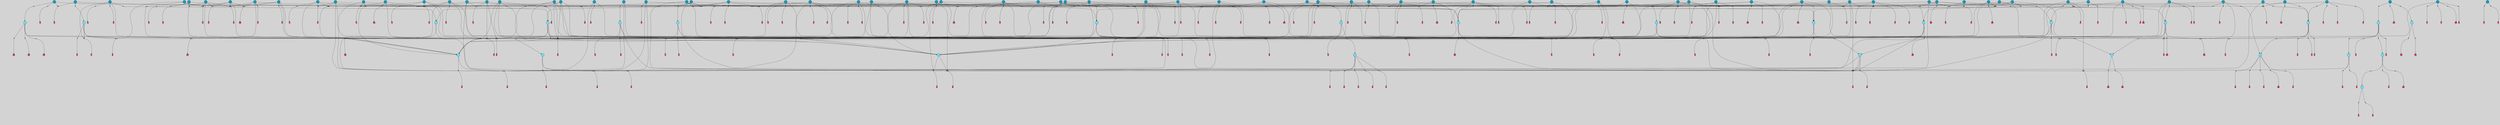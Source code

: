 // File exported with GEGELATI v1.3.1
// On the 2024-04-08 17:47:37
// With the File::TPGGraphDotExporter
digraph{
	graph[pad = "0.212, 0.055" bgcolor = lightgray]
	node[shape=circle style = filled label = ""]
		T3 [fillcolor="#66ddff"]
		T7 [fillcolor="#66ddff"]
		T9 [fillcolor="#66ddff"]
		T11 [fillcolor="#66ddff"]
		T24 [fillcolor="#66ddff"]
		T27 [fillcolor="#66ddff"]
		T54 [fillcolor="#66ddff"]
		T59 [fillcolor="#66ddff"]
		T82 [fillcolor="#66ddff"]
		T90 [fillcolor="#66ddff"]
		T95 [fillcolor="#66ddff"]
		T129 [fillcolor="#66ddff"]
		T150 [fillcolor="#66ddff"]
		T159 [fillcolor="#1199bb"]
		T176 [fillcolor="#66ddff"]
		T194 [fillcolor="#1199bb"]
		T195 [fillcolor="#1199bb"]
		T210 [fillcolor="#1199bb"]
		T212 [fillcolor="#66ddff"]
		T213 [fillcolor="#66ddff"]
		T245 [fillcolor="#66ddff"]
		T246 [fillcolor="#1199bb"]
		T247 [fillcolor="#1199bb"]
		T253 [fillcolor="#1199bb"]
		T255 [fillcolor="#66ddff"]
		T263 [fillcolor="#1199bb"]
		T264 [fillcolor="#1199bb"]
		T267 [fillcolor="#66ddff"]
		T269 [fillcolor="#1199bb"]
		T270 [fillcolor="#1199bb"]
		T274 [fillcolor="#1199bb"]
		T275 [fillcolor="#1199bb"]
		T280 [fillcolor="#1199bb"]
		T282 [fillcolor="#1199bb"]
		T283 [fillcolor="#66ddff"]
		T290 [fillcolor="#1199bb"]
		T300 [fillcolor="#66ddff"]
		T306 [fillcolor="#1199bb"]
		T311 [fillcolor="#1199bb"]
		T313 [fillcolor="#1199bb"]
		T314 [fillcolor="#1199bb"]
		T316 [fillcolor="#1199bb"]
		T317 [fillcolor="#1199bb"]
		T318 [fillcolor="#66ddff"]
		T319 [fillcolor="#66ddff"]
		T320 [fillcolor="#66ddff"]
		T321 [fillcolor="#66ddff"]
		T322 [fillcolor="#66ddff"]
		T323 [fillcolor="#1199bb"]
		T324 [fillcolor="#66ddff"]
		T325 [fillcolor="#1199bb"]
		T334 [fillcolor="#1199bb"]
		T337 [fillcolor="#1199bb"]
		T339 [fillcolor="#1199bb"]
		T342 [fillcolor="#1199bb"]
		T344 [fillcolor="#1199bb"]
		T347 [fillcolor="#1199bb"]
		T355 [fillcolor="#1199bb"]
		T359 [fillcolor="#1199bb"]
		T360 [fillcolor="#1199bb"]
		T366 [fillcolor="#1199bb"]
		T374 [fillcolor="#1199bb"]
		T375 [fillcolor="#1199bb"]
		T376 [fillcolor="#1199bb"]
		T377 [fillcolor="#1199bb"]
		T378 [fillcolor="#1199bb"]
		T382 [fillcolor="#1199bb"]
		T383 [fillcolor="#1199bb"]
		T384 [fillcolor="#1199bb"]
		T385 [fillcolor="#1199bb"]
		T386 [fillcolor="#1199bb"]
		T387 [fillcolor="#1199bb"]
		T388 [fillcolor="#1199bb"]
		T389 [fillcolor="#1199bb"]
		T390 [fillcolor="#1199bb"]
		T391 [fillcolor="#1199bb"]
		T392 [fillcolor="#1199bb"]
		T393 [fillcolor="#1199bb"]
		T394 [fillcolor="#1199bb"]
		T395 [fillcolor="#1199bb"]
		T399 [fillcolor="#1199bb"]
		T400 [fillcolor="#1199bb"]
		T401 [fillcolor="#1199bb"]
		T403 [fillcolor="#1199bb"]
		T404 [fillcolor="#1199bb"]
		T406 [fillcolor="#1199bb"]
		T407 [fillcolor="#1199bb"]
		T408 [fillcolor="#1199bb"]
		T409 [fillcolor="#1199bb"]
		T410 [fillcolor="#1199bb"]
		T266 [fillcolor="#1199bb"]
		T412 [fillcolor="#1199bb"]
		T413 [fillcolor="#1199bb"]
		T414 [fillcolor="#1199bb"]
		T415 [fillcolor="#1199bb"]
		T416 [fillcolor="#1199bb"]
		T417 [fillcolor="#1199bb"]
		T418 [fillcolor="#1199bb"]
		T419 [fillcolor="#1199bb"]
		T420 [fillcolor="#1199bb"]
		T421 [fillcolor="#1199bb"]
		T422 [fillcolor="#1199bb"]
		T423 [fillcolor="#1199bb"]
		T424 [fillcolor="#1199bb"]
		T425 [fillcolor="#1199bb"]
		P3075 [fillcolor="#cccccc" shape=point] //6|
		I3075 [shape=box style=invis label="6|1&2|6#1|7&#92;n10|7&2|0#1|5&#92;n9|4&0|1#2|2&#92;n8|6&0|0#1|0&#92;n"]
		P3075 -> I3075[style=invis]
		A2501 [fillcolor="#ff3366" shape=box margin=0.03 width=0 height=0 label="3"]
		T3 -> P3075 -> A2501
		P3076 [fillcolor="#cccccc" shape=point] //3|
		I3076 [shape=box style=invis label="7|6&2|4#0|2&#92;n10|3&2|7#1|4&#92;n11|6&0|4#0|1&#92;n7|1&0|0#2|6&#92;n7|6&0|3#2|6&#92;n4|0&2|6#0|1&#92;n4|4&2|5#0|2&#92;n4|6&0|4#2|7&#92;n10|0&2|3#1|5&#92;n2|6&0|5#0|2&#92;n1|0&2|3#0|7&#92;n1|6&2|0#0|5&#92;n6|2&0|1#0|7&#92;n9|2&0|3#2|7&#92;n5|3&0|6#0|6&#92;n1|7&2|5#2|3&#92;n8|1&2|7#0|6&#92;n1|0&2|5#2|1&#92;n7|1&2|2#2|5&#92;n7|4&2|6#0|3&#92;n"]
		P3076 -> I3076[style=invis]
		A2502 [fillcolor="#ff3366" shape=box margin=0.03 width=0 height=0 label="4"]
		T3 -> P3076 -> A2502
		P3077 [fillcolor="#cccccc" shape=point] //-3|
		I3077 [shape=box style=invis label="1|6&2|7#0|7&#92;n10|2&0|7#1|3&#92;n9|6&2|7#2|2&#92;n5|3&0|7#0|7&#92;n1|6&2|3#0|0&#92;n2|3&2|3#2|2&#92;n5|1&2|6#0|6&#92;n"]
		P3077 -> I3077[style=invis]
		A2503 [fillcolor="#ff3366" shape=box margin=0.03 width=0 height=0 label="7"]
		T7 -> P3077 -> A2503
		P3078 [fillcolor="#cccccc" shape=point] //5|
		I3078 [shape=box style=invis label="0|5&2|3#0|1&#92;n0|6&2|1#2|4&#92;n6|2&2|6#0|7&#92;n7|4&0|3#0|1&#92;n5|4&0|7#1|6&#92;n9|1&0|5#2|2&#92;n6|3&2|3#1|7&#92;n11|7&2|4#1|6&#92;n2|5&0|1#0|0&#92;n4|7&0|0#0|2&#92;n6|2&0|6#0|0&#92;n2|1&2|6#2|4&#92;n10|0&2|0#1|0&#92;n6|6&2|4#0|6&#92;n"]
		P3078 -> I3078[style=invis]
		A2504 [fillcolor="#ff3366" shape=box margin=0.03 width=0 height=0 label="8"]
		T7 -> P3078 -> A2504
		P3079 [fillcolor="#cccccc" shape=point] //-6|
		I3079 [shape=box style=invis label="11|1&0|7#2|0&#92;n10|4&0|1#1|0&#92;n4|3&2|4#2|1&#92;n0|5&2|0#0|0&#92;n6|1&0|0#0|3&#92;n8|2&2|0#0|4&#92;n11|4&2|0#1|6&#92;n7|0&2|6#2|3&#92;n5|3&2|6#2|0&#92;n2|0&2|0#0|4&#92;n"]
		P3079 -> I3079[style=invis]
		A2505 [fillcolor="#ff3366" shape=box margin=0.03 width=0 height=0 label="9"]
		T9 -> P3079 -> A2505
		P3080 [fillcolor="#cccccc" shape=point] //2|
		I3080 [shape=box style=invis label="6|3&2|7#1|4&#92;n8|6&0|0#2|5&#92;n2|1&0|2#0|3&#92;n8|7&0|6#0|4&#92;n2|1&2|0#0|1&#92;n0|0&2|2#2|3&#92;n6|6&0|7#2|1&#92;n6|1&0|7#2|6&#92;n5|4&2|7#0|4&#92;n0|3&0|4#2|0&#92;n11|0&2|0#2|5&#92;n4|5&2|5#2|4&#92;n5|7&0|6#0|4&#92;n9|7&2|5#0|3&#92;n5|4&2|1#0|3&#92;n5|3&0|1#1|7&#92;n0|4&0|3#2|5&#92;n"]
		P3080 -> I3080[style=invis]
		A2506 [fillcolor="#ff3366" shape=box margin=0.03 width=0 height=0 label="10"]
		T9 -> P3080 -> A2506
		P3081 [fillcolor="#cccccc" shape=point] //6|
		I3081 [shape=box style=invis label="3|0&2|7#2|2&#92;n3|2&0|4#2|5&#92;n5|1&0|2#1|0&#92;n8|7&0|1#2|0&#92;n8|5&0|3#0|6&#92;n0|2&0|2#2|3&#92;n1|5&2|5#0|5&#92;n5|6&0|6#0|7&#92;n6|7&0|0#2|6&#92;n1|2&2|3#0|0&#92;n7|7&2|3#0|4&#92;n0|7&2|7#0|6&#92;n1|0&2|2#2|7&#92;n4|4&0|1#0|0&#92;n"]
		P3081 -> I3081[style=invis]
		A2507 [fillcolor="#ff3366" shape=box margin=0.03 width=0 height=0 label="11"]
		T11 -> P3081 -> A2507
		P3082 [fillcolor="#cccccc" shape=point] //-4|
		I3082 [shape=box style=invis label="4|1&0|4#2|6&#92;n1|2&2|2#2|0&#92;n1|2&2|0#0|6&#92;n8|4&2|3#2|5&#92;n5|5&2|1#1|0&#92;n"]
		P3082 -> I3082[style=invis]
		A2508 [fillcolor="#ff3366" shape=box margin=0.03 width=0 height=0 label="12"]
		T11 -> P3082 -> A2508
		P3083 [fillcolor="#cccccc" shape=point] //1|
		I3083 [shape=box style=invis label="5|1&0|6#2|7&#92;n2|4&0|4#2|2&#92;n0|6&0|5#0|4&#92;n10|6&2|5#1|6&#92;n9|3&0|1#1|7&#92;n10|3&2|2#1|0&#92;n5|0&0|0#2|1&#92;n11|3&2|3#1|5&#92;n10|3&0|1#1|0&#92;n2|4&0|1#0|1&#92;n0|2&0|3#2|4&#92;n9|2&2|1#2|5&#92;n11|7&2|6#2|6&#92;n"]
		P3083 -> I3083[style=invis]
		T24 -> P3083 -> T7
		P3084 [fillcolor="#cccccc" shape=point] //5|
		I3084 [shape=box style=invis label="3|0&2|0#0|1&#92;n3|0&0|7#0|1&#92;n5|3&0|2#2|6&#92;n4|4&2|4#2|6&#92;n11|2&0|7#1|6&#92;n2|7&2|2#2|5&#92;n9|3&2|6#2|7&#92;n7|7&0|0#0|4&#92;n6|1&2|4#2|3&#92;n5|4&2|0#1|6&#92;n1|3&0|7#0|4&#92;n"]
		P3084 -> I3084[style=invis]
		A2509 [fillcolor="#ff3366" shape=box margin=0.03 width=0 height=0 label="7"]
		T24 -> P3084 -> A2509
		P3085 [fillcolor="#cccccc" shape=point] //-2|
		I3085 [shape=box style=invis label="4|1&0|4#0|3&#92;n4|2&0|5#2|0&#92;n5|5&2|6#0|5&#92;n1|4&0|1#0|2&#92;n6|3&2|7#1|5&#92;n0|4&2|0#0|3&#92;n8|5&2|5#1|2&#92;n10|7&2|7#1|1&#92;n3|4&0|0#2|1&#92;n3|6&2|5#2|5&#92;n8|3&0|1#0|7&#92;n10|0&2|7#1|3&#92;n4|1&2|4#0|1&#92;n9|3&2|0#0|4&#92;n3|6&2|0#0|4&#92;n1|2&0|6#2|1&#92;n4|0&2|1#2|2&#92;n"]
		P3085 -> I3085[style=invis]
		A2510 [fillcolor="#ff3366" shape=box margin=0.03 width=0 height=0 label="14"]
		T24 -> P3085 -> A2510
		P3086 [fillcolor="#cccccc" shape=point] //2|
		I3086 [shape=box style=invis label="9|1&2|3#0|1&#92;n5|2&2|0#2|4&#92;n3|6&2|5#2|7&#92;n7|0&2|5#0|4&#92;n1|2&0|3#0|5&#92;n7|3&2|7#0|0&#92;n"]
		P3086 -> I3086[style=invis]
		A2511 [fillcolor="#ff3366" shape=box margin=0.03 width=0 height=0 label="2"]
		T27 -> P3086 -> A2511
		P3087 [fillcolor="#cccccc" shape=point] //-6|
		I3087 [shape=box style=invis label="7|5&0|4#0|4&#92;n11|0&2|5#2|1&#92;n"]
		P3087 -> I3087[style=invis]
		A2512 [fillcolor="#ff3366" shape=box margin=0.03 width=0 height=0 label="3"]
		T27 -> P3087 -> A2512
		T27 -> P3076
		P3088 [fillcolor="#cccccc" shape=point] //0|
		I3088 [shape=box style=invis label="2|5&0|1#0|6&#92;n6|1&2|2#2|7&#92;n8|0&0|3#1|4&#92;n4|3&2|5#2|4&#92;n8|1&2|4#0|0&#92;n6|6&0|1#2|6&#92;n11|7&2|4#2|5&#92;n6|2&2|4#0|2&#92;n8|5&2|4#2|4&#92;n2|1&2|1#2|2&#92;n2|7&2|5#2|6&#92;n9|7&0|5#0|4&#92;n1|2&0|5#2|6&#92;n4|2&2|3#2|7&#92;n3|3&2|1#0|2&#92;n"]
		P3088 -> I3088[style=invis]
		A2513 [fillcolor="#ff3366" shape=box margin=0.03 width=0 height=0 label="5"]
		T27 -> P3088 -> A2513
		P3089 [fillcolor="#cccccc" shape=point] //0|
		I3089 [shape=box style=invis label="4|0&0|3#2|7&#92;n10|2&0|3#1|7&#92;n3|5&0|2#0|3&#92;n4|5&0|0#2|1&#92;n10|7&2|0#1|2&#92;n5|3&2|3#1|6&#92;n9|5&2|0#0|4&#92;n5|4&2|7#0|2&#92;n10|3&2|7#1|4&#92;n7|2&0|1#2|6&#92;n8|6&0|5#0|5&#92;n8|7&2|3#0|5&#92;n2|6&2|4#0|0&#92;n"]
		P3089 -> I3089[style=invis]
		A2514 [fillcolor="#ff3366" shape=box margin=0.03 width=0 height=0 label="5"]
		T27 -> P3089 -> A2514
		P3090 [fillcolor="#cccccc" shape=point] //8|
		I3090 [shape=box style=invis label="9|0&0|1#2|0&#92;n10|1&2|5#1|4&#92;n8|2&2|6#0|4&#92;n2|4&2|5#2|3&#92;n4|2&2|2#0|2&#92;n7|5&0|2#0|0&#92;n8|2&2|1#1|3&#92;n8|7&0|7#2|1&#92;n1|1&0|0#0|7&#92;n5|6&2|5#1|0&#92;n6|6&2|5#0|0&#92;n11|4&0|3#2|6&#92;n4|2&2|4#0|7&#92;n5|6&0|1#2|0&#92;n11|3&0|2#0|7&#92;n"]
		P3090 -> I3090[style=invis]
		A2515 [fillcolor="#ff3366" shape=box margin=0.03 width=0 height=0 label="6"]
		T54 -> P3090 -> A2515
		T54 -> P3084
		P3091 [fillcolor="#cccccc" shape=point] //-10|
		I3091 [shape=box style=invis label="3|6&0|0#0|4&#92;n4|1&2|4#0|1&#92;n5|1&0|1#0|4&#92;n5|5&2|6#0|5&#92;n6|5&0|6#0|3&#92;n11|1&2|0#0|1&#92;n0|7&2|0#0|3&#92;n1|2&0|6#0|1&#92;n8|0&0|4#2|0&#92;n0|4&0|7#2|7&#92;n7|0&2|7#1|3&#92;n3|1&0|5#2|5&#92;n5|1&0|4#0|3&#92;n2|2&0|2#0|0&#92;n8|3&0|1#0|7&#92;n3|0&0|3#0|5&#92;n7|2&0|5#2|0&#92;n6|3&2|7#1|5&#92;n4|7&2|7#2|1&#92;n"]
		P3091 -> I3091[style=invis]
		A2516 [fillcolor="#ff3366" shape=box margin=0.03 width=0 height=0 label="14"]
		T54 -> P3091 -> A2516
		T54 -> P3078
		P3092 [fillcolor="#cccccc" shape=point] //8|
		I3092 [shape=box style=invis label="9|0&0|1#2|0&#92;n10|1&2|5#1|4&#92;n8|2&2|6#0|4&#92;n4|5&0|3#0|1&#92;n2|4&2|5#2|3&#92;n4|2&2|2#0|2&#92;n7|5&0|2#0|0&#92;n8|2&2|1#1|3&#92;n8|7&0|7#2|1&#92;n1|1&0|0#0|7&#92;n5|6&2|5#1|0&#92;n6|3&2|5#0|0&#92;n11|4&0|3#2|6&#92;n1|2&2|4#0|7&#92;n5|6&0|1#2|0&#92;n11|3&0|2#0|7&#92;n"]
		P3092 -> I3092[style=invis]
		A2517 [fillcolor="#ff3366" shape=box margin=0.03 width=0 height=0 label="6"]
		T59 -> P3092 -> A2517
		T59 -> P3084
		T59 -> P3079
		T59 -> P3084
		P3093 [fillcolor="#cccccc" shape=point] //6|
		I3093 [shape=box style=invis label="7|0&2|5#1|2&#92;n10|6&2|1#1|3&#92;n7|5&0|2#0|7&#92;n10|7&0|1#1|5&#92;n4|6&2|5#0|5&#92;n4|4&0|7#2|7&#92;n"]
		P3093 -> I3093[style=invis]
		A2518 [fillcolor="#ff3366" shape=box margin=0.03 width=0 height=0 label="7"]
		T82 -> P3093 -> A2518
		P3094 [fillcolor="#cccccc" shape=point] //6|
		I3094 [shape=box style=invis label="0|5&2|3#0|1&#92;n0|6&2|1#2|4&#92;n9|1&0|5#2|2&#92;n7|4&0|3#0|1&#92;n5|4&0|7#1|6&#92;n2|5&0|1#0|0&#92;n6|3&2|3#1|7&#92;n11|7&2|4#1|6&#92;n6|2&2|6#0|1&#92;n4|7&0|0#0|2&#92;n6|2&0|6#0|0&#92;n9|1&2|6#2|4&#92;n10|0&2|0#1|0&#92;n6|6&2|4#0|6&#92;n"]
		P3094 -> I3094[style=invis]
		A2519 [fillcolor="#ff3366" shape=box margin=0.03 width=0 height=0 label="8"]
		T82 -> P3094 -> A2519
		T82 -> P3079
		P3095 [fillcolor="#cccccc" shape=point] //-2|
		I3095 [shape=box style=invis label="8|4&2|1#2|5&#92;n4|1&0|7#2|1&#92;n5|7&2|3#2|2&#92;n10|4&2|5#1|7&#92;n10|0&2|6#1|3&#92;n4|5&2|7#0|6&#92;n9|5&2|4#0|4&#92;n2|4&0|5#0|7&#92;n11|1&2|4#2|6&#92;n5|6&0|7#1|2&#92;n2|7&2|7#2|6&#92;n5|2&0|5#1|5&#92;n3|0&0|6#0|2&#92;n4|0&0|4#2|4&#92;n4|4&2|6#0|7&#92;n10|6&2|0#1|4&#92;n9|7&0|3#1|4&#92;n1|4&2|6#0|3&#92;n11|5&2|6#0|3&#92;n0|3&0|5#0|1&#92;n"]
		P3095 -> I3095[style=invis]
		A2520 [fillcolor="#ff3366" shape=box margin=0.03 width=0 height=0 label="13"]
		T90 -> P3095 -> A2520
		P3096 [fillcolor="#cccccc" shape=point] //4|
		I3096 [shape=box style=invis label="7|1&2|6#1|3&#92;n10|1&0|3#1|6&#92;n8|5&2|3#2|1&#92;n11|5&0|0#2|6&#92;n4|1&0|6#0|0&#92;n11|1&0|2#0|3&#92;n2|0&2|1#0|7&#92;n"]
		P3096 -> I3096[style=invis]
		A2521 [fillcolor="#ff3366" shape=box margin=0.03 width=0 height=0 label="2"]
		T90 -> P3096 -> A2521
		P3097 [fillcolor="#cccccc" shape=point] //7|
		I3097 [shape=box style=invis label="10|3&0|1#1|4&#92;n4|6&0|0#0|2&#92;n4|5&0|6#0|0&#92;n4|3&0|6#2|1&#92;n7|0&0|3#1|2&#92;n4|7&0|6#0|5&#92;n7|6&0|7#0|6&#92;n6|6&0|0#0|3&#92;n11|1&0|4#2|5&#92;n10|2&0|3#1|2&#92;n"]
		P3097 -> I3097[style=invis]
		A2522 [fillcolor="#ff3366" shape=box margin=0.03 width=0 height=0 label="4"]
		T90 -> P3097 -> A2522
		P3098 [fillcolor="#cccccc" shape=point] //-3|
		I3098 [shape=box style=invis label="8|1&2|3#0|5&#92;n0|6&0|5#0|5&#92;n3|7&2|1#0|6&#92;n3|5&0|1#0|0&#92;n9|5&2|0#0|4&#92;n3|5&0|2#0|3&#92;n10|6&2|4#1|0&#92;n9|4&2|7#2|6&#92;n1|7&2|5#2|2&#92;n"]
		P3098 -> I3098[style=invis]
		A2523 [fillcolor="#ff3366" shape=box margin=0.03 width=0 height=0 label="5"]
		T90 -> P3098 -> A2523
		P3099 [fillcolor="#cccccc" shape=point] //-7|
		I3099 [shape=box style=invis label="3|0&2|0#0|1&#92;n1|1&0|2#0|4&#92;n11|2&0|7#1|6&#92;n9|7&0|0#0|4&#92;n3|0&0|7#0|1&#92;n9|3&2|6#2|7&#92;n5|3&0|2#2|6&#92;n6|1&2|4#2|3&#92;n5|4&2|0#1|6&#92;n1|3&0|7#0|7&#92;n"]
		P3099 -> I3099[style=invis]
		A2524 [fillcolor="#ff3366" shape=box margin=0.03 width=0 height=0 label="7"]
		T90 -> P3099 -> A2524
		P3100 [fillcolor="#cccccc" shape=point] //4|
		I3100 [shape=box style=invis label="4|3&0|6#0|3&#92;n5|7&2|3#2|2&#92;n5|6&0|7#1|2&#92;n1|4&2|6#0|3&#92;n8|4&2|1#2|5&#92;n9|5&2|4#1|4&#92;n2|4&0|5#0|7&#92;n10|0&0|6#1|3&#92;n3|0&0|6#0|2&#92;n2|7&2|7#2|6&#92;n5|2&0|5#1|5&#92;n10|4&2|5#1|7&#92;n4|0&0|4#2|4&#92;n11|1&0|4#2|6&#92;n10|6&2|0#1|4&#92;n9|7&0|3#1|4&#92;n4|5&2|7#0|6&#92;n11|5&2|6#2|3&#92;n0|3&0|5#0|1&#92;n"]
		P3100 -> I3100[style=invis]
		A2525 [fillcolor="#ff3366" shape=box margin=0.03 width=0 height=0 label="13"]
		T95 -> P3100 -> A2525
		P3101 [fillcolor="#cccccc" shape=point] //8|
		I3101 [shape=box style=invis label="9|7&0|5#2|5&#92;n3|3&2|3#0|2&#92;n9|5&2|2#1|0&#92;n2|3&0|6#0|3&#92;n4|4&2|5#2|7&#92;n11|3&2|0#1|5&#92;n6|6&2|1#2|2&#92;n4|6&0|1#2|2&#92;n2|5&2|7#2|2&#92;n7|7&2|2#2|3&#92;n6|5&0|3#2|6&#92;n6|7&0|6#0|2&#92;n"]
		P3101 -> I3101[style=invis]
		A2526 [fillcolor="#ff3366" shape=box margin=0.03 width=0 height=0 label="14"]
		T95 -> P3101 -> A2526
		P3102 [fillcolor="#cccccc" shape=point] //2|
		I3102 [shape=box style=invis label="4|1&0|4#2|6&#92;n5|5&2|1#1|0&#92;n1|0&2|0#0|6&#92;n8|4&2|3#2|5&#92;n"]
		P3102 -> I3102[style=invis]
		T95 -> P3102 -> T11
		P3103 [fillcolor="#cccccc" shape=point] //-9|
		I3103 [shape=box style=invis label="2|0&2|0#2|1&#92;n4|4&2|4#2|6&#92;n9|1&0|3#1|7&#92;n5|3&0|2#2|6&#92;n2|7&2|2#2|5&#92;n5|4&2|0#1|6&#92;n3|0&0|7#0|1&#92;n1|3&0|7#0|4&#92;n11|6&2|2#0|7&#92;n7|7&0|0#0|4&#92;n11|0&0|7#1|6&#92;n9|3&2|6#2|7&#92;n"]
		P3103 -> I3103[style=invis]
		A2527 [fillcolor="#ff3366" shape=box margin=0.03 width=0 height=0 label="7"]
		T95 -> P3103 -> A2527
		P3104 [fillcolor="#cccccc" shape=point] //-8|
		I3104 [shape=box style=invis label="7|5&0|4#2|4&#92;n"]
		P3104 -> I3104[style=invis]
		A2528 [fillcolor="#ff3366" shape=box margin=0.03 width=0 height=0 label="3"]
		T95 -> P3104 -> A2528
		T129 -> P3090
		T129 -> P3084
		P3105 [fillcolor="#cccccc" shape=point] //10|
		I3105 [shape=box style=invis label="4|5&2|7#2|1&#92;n1|7&2|3#0|6&#92;n3|5&2|2#0|3&#92;n10|3&0|7#1|4&#92;n7|1&0|4#2|6&#92;n10|2&0|3#1|7&#92;n9|5&2|0#0|4&#92;n4|0&0|3#2|7&#92;n11|4&2|6#1|2&#92;n5|4&2|7#0|2&#92;n2|6&2|4#0|0&#92;n6|5&0|7#2|1&#92;n5|3&2|3#1|6&#92;n10|7&2|0#1|2&#92;n"]
		P3105 -> I3105[style=invis]
		A2529 [fillcolor="#ff3366" shape=box margin=0.03 width=0 height=0 label="5"]
		T129 -> P3105 -> A2529
		P3106 [fillcolor="#cccccc" shape=point] //5|
		I3106 [shape=box style=invis label="9|4&2|3#1|3&#92;n0|4&2|4#0|5&#92;n6|1&2|6#2|5&#92;n4|0&0|5#2|0&#92;n"]
		P3106 -> I3106[style=invis]
		A2530 [fillcolor="#ff3366" shape=box margin=0.03 width=0 height=0 label="7"]
		T129 -> P3106 -> A2530
		P3107 [fillcolor="#cccccc" shape=point] //6|
		I3107 [shape=box style=invis label="9|4&2|7#0|6&#92;n8|4&0|1#1|0&#92;n1|3&0|0#2|1&#92;n2|4&0|6#2|2&#92;n5|1&2|5#0|7&#92;n3|0&0|3#2|6&#92;n2|2&2|6#0|2&#92;n8|4&0|4#2|2&#92;n5|1&2|4#0|3&#92;n9|4&0|6#0|6&#92;n5|0&2|2#1|5&#92;n11|7&0|0#1|1&#92;n0|4&0|3#0|3&#92;n7|7&2|4#2|5&#92;n1|5&0|1#2|1&#92;n"]
		P3107 -> I3107[style=invis]
		A2531 [fillcolor="#ff3366" shape=box margin=0.03 width=0 height=0 label="1"]
		T129 -> P3107 -> A2531
		P3108 [fillcolor="#cccccc" shape=point] //-3|
		I3108 [shape=box style=invis label="2|6&0|0#0|7&#92;n9|6&2|0#0|6&#92;n3|0&0|5#0|1&#92;n5|5&0|4#0|3&#92;n6|1&2|4#2|3&#92;n2|7&2|2#2|5&#92;n5|3&0|2#2|6&#92;n7|7&0|0#0|4&#92;n5|4&2|0#1|6&#92;n9|3&2|6#2|7&#92;n1|3&0|7#0|4&#92;n"]
		P3108 -> I3108[style=invis]
		A2532 [fillcolor="#ff3366" shape=box margin=0.03 width=0 height=0 label="7"]
		T150 -> P3108 -> A2532
		P3109 [fillcolor="#cccccc" shape=point] //4|
		I3109 [shape=box style=invis label="6|0&0|7#1|0&#92;n8|6&2|6#2|7&#92;n"]
		P3109 -> I3109[style=invis]
		A2533 [fillcolor="#ff3366" shape=box margin=0.03 width=0 height=0 label="3"]
		T150 -> P3109 -> A2533
		P3110 [fillcolor="#cccccc" shape=point] //0|
		I3110 [shape=box style=invis label="2|5&0|1#0|6&#92;n6|1&2|2#2|7&#92;n8|0&0|3#1|4&#92;n11|7&2|4#2|5&#92;n8|1&2|4#0|0&#92;n6|6&0|1#2|6&#92;n7|0&2|4#1|0&#92;n4|1&2|5#2|4&#92;n6|2&2|4#0|2&#92;n8|5&2|4#2|4&#92;n2|1&2|1#2|2&#92;n2|7&2|5#2|6&#92;n9|7&0|5#0|4&#92;n1|2&0|5#2|6&#92;n4|2&2|3#2|7&#92;n3|3&2|1#0|2&#92;n"]
		P3110 -> I3110[style=invis]
		A2534 [fillcolor="#ff3366" shape=box margin=0.03 width=0 height=0 label="5"]
		T150 -> P3110 -> A2534
		T150 -> P3104
		P3111 [fillcolor="#cccccc" shape=point] //7|
		I3111 [shape=box style=invis label="1|6&2|7#0|7&#92;n9|6&2|7#2|2&#92;n10|2&0|7#1|0&#92;n1|6&2|3#0|0&#92;n5|0&2|2#1|1&#92;n2|3&2|3#2|2&#92;n5|1&2|6#0|6&#92;n"]
		P3111 -> I3111[style=invis]
		T150 -> P3111 -> T90
		P3112 [fillcolor="#cccccc" shape=point] //7|
		I3112 [shape=box style=invis label="7|0&2|1#2|0&#92;n9|7&2|1#1|7&#92;n8|2&0|1#1|0&#92;n6|6&0|2#1|1&#92;n2|2&0|5#0|0&#92;n5|7&0|0#2|1&#92;n5|1&2|5#1|5&#92;n4|7&2|4#2|3&#92;n10|5&2|2#1|5&#92;n1|3&2|2#2|0&#92;n10|2&2|6#1|5&#92;n"]
		P3112 -> I3112[style=invis]
		A2535 [fillcolor="#ff3366" shape=box margin=0.03 width=0 height=0 label="1"]
		T159 -> P3112 -> A2535
		P3113 [fillcolor="#cccccc" shape=point] //7|
		I3113 [shape=box style=invis label="7|4&2|7#0|4&#92;n4|6&0|1#2|5&#92;n2|1&2|3#0|0&#92;n4|3&2|0#0|1&#92;n0|0&2|7#2|7&#92;n7|7&0|5#2|3&#92;n5|0&2|1#2|2&#92;n10|0&0|4#1|2&#92;n4|4&0|7#0|0&#92;n6|7&0|2#0|1&#92;n1|4&2|5#0|4&#92;n"]
		P3113 -> I3113[style=invis]
		A2536 [fillcolor="#ff3366" shape=box margin=0.03 width=0 height=0 label="0"]
		T159 -> P3113 -> A2536
		P3114 [fillcolor="#cccccc" shape=point] //5|
		I3114 [shape=box style=invis label="0|5&2|3#0|1&#92;n0|6&2|1#2|4&#92;n6|2&2|6#0|7&#92;n9|0&2|7#1|1&#92;n7|4&0|3#0|1&#92;n11|7&2|4#1|6&#92;n9|1&0|5#2|2&#92;n5|4&0|7#1|6&#92;n2|5&0|1#0|0&#92;n4|7&0|0#0|2&#92;n6|2&0|6#0|0&#92;n2|1&2|6#2|4&#92;n10|0&0|0#1|0&#92;n6|6&2|4#0|6&#92;n"]
		P3114 -> I3114[style=invis]
		T159 -> P3114 -> T129
		P3115 [fillcolor="#cccccc" shape=point] //3|
		I3115 [shape=box style=invis label="4|7&0|7#2|7&#92;n11|5&2|6#0|2&#92;n5|5&2|6#2|0&#92;n3|2&0|6#0|3&#92;n10|2&2|5#1|5&#92;n9|4&2|3#1|5&#92;n2|5&2|7#2|4&#92;n11|3&2|5#1|0&#92;n7|0&0|7#2|1&#92;n1|2&0|5#0|1&#92;n"]
		P3115 -> I3115[style=invis]
		A2537 [fillcolor="#ff3366" shape=box margin=0.03 width=0 height=0 label="5"]
		T176 -> P3115 -> A2537
		P3116 [fillcolor="#cccccc" shape=point] //2|
		I3116 [shape=box style=invis label="7|1&0|6#0|1&#92;n5|2&2|5#1|6&#92;n10|1&2|1#1|1&#92;n4|7&0|4#2|2&#92;n11|7&0|4#2|7&#92;n5|0&0|5#1|7&#92;n8|2&0|5#2|4&#92;n10|0&2|6#1|6&#92;n5|1&0|1#2|3&#92;n1|6&2|0#0|1&#92;n9|6&2|2#1|4&#92;n3|4&2|3#0|0&#92;n10|1&0|1#1|0&#92;n2|2&0|1#2|1&#92;n3|1&2|7#0|3&#92;n"]
		P3116 -> I3116[style=invis]
		A2538 [fillcolor="#ff3366" shape=box margin=0.03 width=0 height=0 label="10"]
		T176 -> P3116 -> A2538
		P3117 [fillcolor="#cccccc" shape=point] //-1|
		I3117 [shape=box style=invis label="1|7&2|1#0|6&#92;n8|1&2|3#0|5&#92;n10|6&2|7#1|0&#92;n1|7&2|5#0|2&#92;n0|3&0|3#2|2&#92;n3|5&0|1#0|0&#92;n3|5&0|2#0|3&#92;n1|5&2|0#0|4&#92;n5|7&2|2#2|5&#92;n4|0&2|3#0|3&#92;n"]
		P3117 -> I3117[style=invis]
		T176 -> P3117 -> T3
		P3118 [fillcolor="#cccccc" shape=point] //-3|
		I3118 [shape=box style=invis label="6|3&2|4#1|4&#92;n5|3&0|1#1|7&#92;n2|1&0|2#2|3&#92;n8|7&0|6#0|4&#92;n2|1&2|0#0|1&#92;n0|0&2|2#2|3&#92;n6|1&0|7#2|6&#92;n5|7&0|2#0|4&#92;n0|3&0|4#2|0&#92;n11|0&2|0#2|5&#92;n6|0&2|0#1|4&#92;n8|6&0|2#2|5&#92;n5|4&2|1#0|3&#92;n9|7&2|5#0|3&#92;n5|4&2|7#0|4&#92;n"]
		P3118 -> I3118[style=invis]
		A2539 [fillcolor="#ff3366" shape=box margin=0.03 width=0 height=0 label="10"]
		T176 -> P3118 -> A2539
		P3119 [fillcolor="#cccccc" shape=point] //4|
		I3119 [shape=box style=invis label="7|1&0|6#0|1&#92;n5|2&2|5#1|6&#92;n10|1&2|1#1|1&#92;n9|6&2|2#1|4&#92;n4|7&0|4#2|2&#92;n9|6&0|4#1|1&#92;n10|0&2|6#1|6&#92;n5|1&0|1#2|3&#92;n1|6&2|0#0|1&#92;n8|2&0|5#2|4&#92;n3|4&2|3#0|0&#92;n10|1&0|5#1|0&#92;n2|2&0|1#2|1&#92;n3|1&2|7#0|3&#92;n"]
		P3119 -> I3119[style=invis]
		A2540 [fillcolor="#ff3366" shape=box margin=0.03 width=0 height=0 label="10"]
		T176 -> P3119 -> A2540
		P3120 [fillcolor="#cccccc" shape=point] //-2|
		I3120 [shape=box style=invis label="1|0&0|3#0|3&#92;n2|7&0|4#0|4&#92;n11|6&2|1#1|4&#92;n6|1&2|5#0|0&#92;n2|0&2|0#0|6&#92;n1|3&2|1#0|4&#92;n"]
		P3120 -> I3120[style=invis]
		A2541 [fillcolor="#ff3366" shape=box margin=0.03 width=0 height=0 label="2"]
		T194 -> P3120 -> A2541
		P3121 [fillcolor="#cccccc" shape=point] //3|
		I3121 [shape=box style=invis label="5|4&2|7#0|4&#92;n0|4&0|3#2|5&#92;n8|6&0|0#2|5&#92;n2|1&0|2#0|3&#92;n9|7&0|6#0|4&#92;n0|0&2|2#2|3&#92;n6|6&0|7#2|1&#92;n6|1&0|7#2|6&#92;n0|3&0|4#2|0&#92;n11|0&2|0#2|5&#92;n4|5&2|5#2|4&#92;n5|3&0|1#1|7&#92;n9|7&2|2#0|3&#92;n5|4&2|1#0|3&#92;n5|0&0|6#0|4&#92;n0|0&0|1#2|0&#92;n"]
		P3121 -> I3121[style=invis]
		A2542 [fillcolor="#ff3366" shape=box margin=0.03 width=0 height=0 label="10"]
		T194 -> P3121 -> A2542
		T194 -> P3117
		P3122 [fillcolor="#cccccc" shape=point] //10|
		I3122 [shape=box style=invis label="6|1&2|4#2|3&#92;n3|0&0|7#0|1&#92;n5|3&0|2#2|6&#92;n4|4&0|4#2|6&#92;n5|4&2|0#1|6&#92;n10|5&0|6#1|5&#92;n2|5&2|1#2|2&#92;n1|3&0|7#0|4&#92;n3|0&2|0#0|1&#92;n11|2&0|5#1|6&#92;n9|3&2|6#2|7&#92;n7|7&0|0#0|4&#92;n"]
		P3122 -> I3122[style=invis]
		A2543 [fillcolor="#ff3366" shape=box margin=0.03 width=0 height=0 label="7"]
		T194 -> P3122 -> A2543
		P3123 [fillcolor="#cccccc" shape=point] //5|
		I3123 [shape=box style=invis label="3|0&2|0#2|1&#92;n3|0&0|7#0|1&#92;n5|3&0|2#2|6&#92;n4|4&2|4#2|6&#92;n5|4&2|0#1|6&#92;n2|7&2|2#2|5&#92;n1|3&0|7#0|4&#92;n11|6&2|2#0|7&#92;n7|7&0|0#0|4&#92;n6|1&2|4#2|3&#92;n11|0&0|7#1|6&#92;n9|3&2|6#2|7&#92;n"]
		P3123 -> I3123[style=invis]
		A2544 [fillcolor="#ff3366" shape=box margin=0.03 width=0 height=0 label="7"]
		T195 -> P3123 -> A2544
		P3124 [fillcolor="#cccccc" shape=point] //4|
		I3124 [shape=box style=invis label="7|1&0|6#0|1&#92;n6|7&2|7#1|7&#92;n10|1&2|1#1|1&#92;n9|6&2|2#1|4&#92;n4|7&0|4#2|2&#92;n9|6&0|5#1|1&#92;n10|0&2|6#1|6&#92;n5|1&0|1#2|3&#92;n10|1&0|5#1|0&#92;n3|4&2|3#0|0&#92;n8|2&0|5#2|4&#92;n1|6&2|0#0|0&#92;n2|3&0|1#2|6&#92;n5|2&2|2#1|6&#92;n2|2&0|1#2|1&#92;n3|1&2|7#0|3&#92;n6|7&2|3#0|4&#92;n"]
		P3124 -> I3124[style=invis]
		A2545 [fillcolor="#ff3366" shape=box margin=0.03 width=0 height=0 label="10"]
		T195 -> P3124 -> A2545
		P3125 [fillcolor="#cccccc" shape=point] //-4|
		I3125 [shape=box style=invis label="0|4&0|0#2|7&#92;n8|5&2|4#2|4&#92;n4|3&2|5#2|4&#92;n11|7&2|2#2|5&#92;n6|5&2|2#2|7&#92;n3|2&0|7#0|7&#92;n3|3&2|1#0|3&#92;n2|6&0|3#2|5&#92;n0|1&2|6#2|2&#92;n8|2&0|0#1|6&#92;n0|7&0|5#0|4&#92;n9|5&0|3#2|7&#92;n2|7&2|5#2|6&#92;n9|0&2|0#0|1&#92;n1|2&2|4#0|2&#92;n"]
		P3125 -> I3125[style=invis]
		T195 -> P3125 -> T27
		T195 -> P3113
		T210 -> P3113
		T210 -> P3084
		P3126 [fillcolor="#cccccc" shape=point] //6|
		I3126 [shape=box style=invis label="10|4&2|6#1|2&#92;n8|4&0|1#1|0&#92;n0|4&2|6#0|0&#92;n8|4&2|5#2|1&#92;n7|5&2|5#1|0&#92;n3|6&0|6#2|2&#92;n1|7&0|7#0|5&#92;n2|0&0|7#2|4&#92;n2|6&2|2#0|0&#92;n0|7&2|7#0|7&#92;n11|6&0|4#2|2&#92;n5|5&0|0#0|1&#92;n10|1&0|0#1|0&#92;n7|3&0|1#2|5&#92;n9|2&2|7#1|5&#92;n9|4&2|6#2|7&#92;n1|6&2|4#2|2&#92;n3|3&2|2#0|7&#92;n1|6&2|0#0|0&#92;n6|4&2|6#1|0&#92;n"]
		P3126 -> I3126[style=invis]
		A2546 [fillcolor="#ff3366" shape=box margin=0.03 width=0 height=0 label="1"]
		T210 -> P3126 -> A2546
		P3127 [fillcolor="#cccccc" shape=point] //2|
		I3127 [shape=box style=invis label="4|5&2|7#2|1&#92;n1|7&2|3#0|6&#92;n3|5&2|2#0|3&#92;n10|3&2|7#1|4&#92;n7|1&0|4#2|6&#92;n4|0&0|3#2|7&#92;n9|5&2|0#0|4&#92;n10|2&0|3#1|7&#92;n11|4&2|6#1|2&#92;n10|3&2|1#1|6&#92;n5|4&2|7#0|2&#92;n2|6&2|4#0|0&#92;n6|5&0|7#2|1&#92;n5|3&2|3#1|6&#92;n10|7&2|0#1|2&#92;n"]
		P3127 -> I3127[style=invis]
		A2547 [fillcolor="#ff3366" shape=box margin=0.03 width=0 height=0 label="5"]
		T210 -> P3127 -> A2547
		P3128 [fillcolor="#cccccc" shape=point] //9|
		I3128 [shape=box style=invis label="11|0&2|0#1|1&#92;n3|6&0|6#0|0&#92;n1|4&0|0#2|4&#92;n7|5&2|2#1|3&#92;n11|7&2|6#1|7&#92;n5|2&0|6#1|5&#92;n9|5&0|6#0|3&#92;n2|2&2|7#0|5&#92;n9|3&2|2#2|0&#92;n11|0&2|7#0|1&#92;n1|1&2|0#0|1&#92;n6|6&0|6#1|2&#92;n9|7&0|1#0|3&#92;n2|0&2|4#2|5&#92;n2|4&2|2#0|0&#92;n6|1&2|1#1|7&#92;n10|7&2|5#1|6&#92;n11|5&2|7#2|4&#92;n"]
		P3128 -> I3128[style=invis]
		A2548 [fillcolor="#ff3366" shape=box margin=0.03 width=0 height=0 label="1"]
		T210 -> P3128 -> A2548
		P3129 [fillcolor="#cccccc" shape=point] //6|
		I3129 [shape=box style=invis label="9|4&2|7#0|6&#92;n8|4&0|1#1|0&#92;n1|3&0|0#2|1&#92;n2|4&0|6#2|2&#92;n5|1&2|5#0|7&#92;n3|0&0|3#2|6&#92;n2|2&2|6#0|2&#92;n8|4&0|4#2|2&#92;n5|1&2|4#0|3&#92;n9|4&0|6#0|6&#92;n5|0&2|2#1|5&#92;n11|7&0|0#1|1&#92;n0|4&0|3#0|3&#92;n7|7&2|4#2|5&#92;n1|5&0|1#2|1&#92;n"]
		P3129 -> I3129[style=invis]
		A2549 [fillcolor="#ff3366" shape=box margin=0.03 width=0 height=0 label="1"]
		T212 -> P3129 -> A2549
		P3130 [fillcolor="#cccccc" shape=point] //5|
		I3130 [shape=box style=invis label="9|4&2|3#1|3&#92;n0|4&2|4#0|5&#92;n6|1&2|6#2|5&#92;n4|0&0|5#2|0&#92;n"]
		P3130 -> I3130[style=invis]
		A2550 [fillcolor="#ff3366" shape=box margin=0.03 width=0 height=0 label="7"]
		T212 -> P3130 -> A2550
		P3131 [fillcolor="#cccccc" shape=point] //5|
		I3131 [shape=box style=invis label="3|0&2|0#0|1&#92;n3|0&0|7#0|1&#92;n5|3&0|2#2|6&#92;n4|4&2|4#2|6&#92;n11|2&0|7#1|6&#92;n2|7&2|2#2|5&#92;n9|3&2|6#2|7&#92;n7|7&0|0#0|4&#92;n6|1&2|4#2|3&#92;n5|4&2|0#1|6&#92;n1|3&0|7#0|4&#92;n"]
		P3131 -> I3131[style=invis]
		A2551 [fillcolor="#ff3366" shape=box margin=0.03 width=0 height=0 label="7"]
		T212 -> P3131 -> A2551
		P3132 [fillcolor="#cccccc" shape=point] //8|
		I3132 [shape=box style=invis label="9|0&0|1#2|0&#92;n10|1&2|5#1|4&#92;n8|2&2|6#0|4&#92;n2|4&2|5#2|3&#92;n4|2&2|2#0|2&#92;n7|5&0|2#0|0&#92;n8|2&2|1#1|3&#92;n8|7&0|7#2|1&#92;n1|1&0|0#0|7&#92;n5|6&2|5#1|0&#92;n6|6&2|5#0|0&#92;n11|4&0|3#2|6&#92;n4|2&2|4#0|7&#92;n5|6&0|1#2|0&#92;n11|3&0|2#0|7&#92;n"]
		P3132 -> I3132[style=invis]
		A2552 [fillcolor="#ff3366" shape=box margin=0.03 width=0 height=0 label="6"]
		T212 -> P3132 -> A2552
		P3133 [fillcolor="#cccccc" shape=point] //5|
		I3133 [shape=box style=invis label="0|5&2|3#0|1&#92;n0|6&2|1#2|4&#92;n6|2&2|6#0|7&#92;n9|0&2|7#1|1&#92;n7|4&0|3#0|1&#92;n11|7&2|4#1|6&#92;n9|1&0|5#2|2&#92;n5|4&0|7#1|6&#92;n2|5&0|1#0|0&#92;n4|7&0|0#0|2&#92;n6|2&0|6#0|0&#92;n2|1&2|6#2|4&#92;n10|0&0|0#1|0&#92;n6|6&2|4#0|6&#92;n"]
		P3133 -> I3133[style=invis]
		T213 -> P3133 -> T212
		P3134 [fillcolor="#cccccc" shape=point] //7|
		I3134 [shape=box style=invis label="7|4&2|7#0|4&#92;n4|6&0|1#2|5&#92;n2|1&2|3#0|0&#92;n4|3&2|0#0|1&#92;n0|0&2|7#2|7&#92;n7|7&0|5#2|3&#92;n5|0&2|1#2|2&#92;n10|0&0|4#1|2&#92;n4|4&0|7#0|0&#92;n6|7&0|2#0|1&#92;n1|4&2|5#0|4&#92;n"]
		P3134 -> I3134[style=invis]
		A2553 [fillcolor="#ff3366" shape=box margin=0.03 width=0 height=0 label="0"]
		T213 -> P3134 -> A2553
		P3135 [fillcolor="#cccccc" shape=point] //10|
		I3135 [shape=box style=invis label="4|5&2|7#2|1&#92;n1|7&2|3#0|6&#92;n3|5&2|2#0|3&#92;n10|3&0|7#1|4&#92;n7|1&0|4#2|6&#92;n10|2&0|3#1|7&#92;n9|5&2|0#0|4&#92;n4|0&0|3#2|7&#92;n11|4&2|6#1|2&#92;n5|4&2|7#0|2&#92;n2|6&2|4#0|0&#92;n6|5&0|7#2|1&#92;n5|3&2|3#1|6&#92;n10|7&2|0#1|2&#92;n"]
		P3135 -> I3135[style=invis]
		A2554 [fillcolor="#ff3366" shape=box margin=0.03 width=0 height=0 label="5"]
		T212 -> P3135 -> A2554
		P3136 [fillcolor="#cccccc" shape=point] //7|
		I3136 [shape=box style=invis label="7|0&2|1#2|0&#92;n9|7&2|1#1|7&#92;n8|2&0|1#1|0&#92;n6|6&0|2#1|1&#92;n2|2&0|5#0|0&#92;n5|7&0|0#2|1&#92;n5|1&2|5#1|5&#92;n4|7&2|4#2|3&#92;n10|5&2|2#1|5&#92;n1|3&2|2#2|0&#92;n10|2&2|6#1|5&#92;n"]
		P3136 -> I3136[style=invis]
		A2555 [fillcolor="#ff3366" shape=box margin=0.03 width=0 height=0 label="1"]
		T213 -> P3136 -> A2555
		P3137 [fillcolor="#cccccc" shape=point] //5|
		I3137 [shape=box style=invis label="1|6&2|7#0|7&#92;n9|2&2|7#2|2&#92;n10|2&0|7#1|3&#92;n5|3&0|7#0|7&#92;n7|0&2|7#2|2&#92;n1|6&2|3#0|0&#92;n2|3&2|3#2|2&#92;n"]
		P3137 -> I3137[style=invis]
		A2556 [fillcolor="#ff3366" shape=box margin=0.03 width=0 height=0 label="7"]
		T245 -> P3137 -> A2556
		T245 -> P3078
		P3138 [fillcolor="#cccccc" shape=point] //-1|
		I3138 [shape=box style=invis label="2|5&2|3#0|5&#92;n8|1&0|1#0|1&#92;n6|2&2|5#1|2&#92;n7|5&0|6#1|1&#92;n0|6&2|3#0|1&#92;n2|2&0|1#2|6&#92;n10|6&0|2#1|5&#92;n9|3&0|5#2|1&#92;n3|5&0|3#0|1&#92;n7|2&2|3#1|6&#92;n8|0&2|2#2|4&#92;n"]
		P3138 -> I3138[style=invis]
		A2557 [fillcolor="#ff3366" shape=box margin=0.03 width=0 height=0 label="6"]
		T245 -> P3138 -> A2557
		P3139 [fillcolor="#cccccc" shape=point] //3|
		I3139 [shape=box style=invis label="7|1&2|6#2|3&#92;n10|1&0|3#1|6&#92;n4|1&0|6#0|0&#92;n2|0&2|1#2|7&#92;n11|1&0|2#0|3&#92;n"]
		P3139 -> I3139[style=invis]
		A2558 [fillcolor="#ff3366" shape=box margin=0.03 width=0 height=0 label="2"]
		T245 -> P3139 -> A2558
		T246 -> P3076
		P3140 [fillcolor="#cccccc" shape=point] //10|
		I3140 [shape=box style=invis label="10|2&0|7#1|3&#92;n1|0&2|1#0|1&#92;n5|1&2|7#0|7&#92;n2|3&2|3#2|2&#92;n0|0&2|7#2|2&#92;n"]
		P3140 -> I3140[style=invis]
		A2559 [fillcolor="#ff3366" shape=box margin=0.03 width=0 height=0 label="7"]
		T246 -> P3140 -> A2559
		P3141 [fillcolor="#cccccc" shape=point] //-10|
		I3141 [shape=box style=invis label="9|0&0|1#2|0&#92;n10|1&2|5#1|4&#92;n5|6&2|5#1|0&#92;n5|7&2|3#0|6&#92;n4|2&2|2#0|2&#92;n8|7&0|7#2|1&#92;n8|6&2|1#1|3&#92;n0|6&2|3#0|4&#92;n5|6&0|1#2|0&#92;n2|7&0|0#0|4&#92;n1|1&0|0#2|7&#92;n2|4&2|2#2|3&#92;n6|6&2|5#0|0&#92;n8|2&2|6#0|4&#92;n11|4&0|5#2|6&#92;n7|5&0|2#0|0&#92;n10|0&2|1#1|3&#92;n11|3&0|2#0|7&#92;n"]
		P3141 -> I3141[style=invis]
		A2560 [fillcolor="#ff3366" shape=box margin=0.03 width=0 height=0 label="6"]
		T246 -> P3141 -> A2560
		P3142 [fillcolor="#cccccc" shape=point] //4|
		I3142 [shape=box style=invis label="6|7&0|3#1|5&#92;n10|1&2|6#1|1&#92;n5|3&2|6#2|0&#92;n10|2&2|2#1|4&#92;n7|0&2|6#2|4&#92;n2|2&2|2#0|3&#92;n11|1&0|4#2|0&#92;n11|0&2|0#0|0&#92;n3|2&0|3#2|2&#92;n11|4&2|0#1|6&#92;n2|0&2|0#0|4&#92;n"]
		P3142 -> I3142[style=invis]
		A2561 [fillcolor="#ff3366" shape=box margin=0.03 width=0 height=0 label="9"]
		T246 -> P3142 -> A2561
		T247 -> P3093
		P3143 [fillcolor="#cccccc" shape=point] //-8|
		I3143 [shape=box style=invis label="5|1&2|5#1|6&#92;n5|4&2|3#0|0&#92;n1|0&2|0#2|5&#92;n7|7&2|1#1|3&#92;n10|7&2|7#1|6&#92;n11|4&2|3#0|2&#92;n8|7&0|4#2|4&#92;n"]
		P3143 -> I3143[style=invis]
		A2562 [fillcolor="#ff3366" shape=box margin=0.03 width=0 height=0 label="9"]
		T247 -> P3143 -> A2562
		P3144 [fillcolor="#cccccc" shape=point] //10|
		I3144 [shape=box style=invis label="9|6&0|1#2|4&#92;n8|6&2|5#2|3&#92;n2|6&2|7#2|1&#92;n7|4&2|5#2|0&#92;n2|4&2|4#0|1&#92;n10|5&0|2#1|6&#92;n8|0&2|7#1|1&#92;n"]
		P3144 -> I3144[style=invis]
		T247 -> P3144 -> T24
		T247 -> P3079
		T253 -> P3076
		T253 -> P3107
		P3145 [fillcolor="#cccccc" shape=point] //-2|
		I3145 [shape=box style=invis label="2|4&0|3#2|2&#92;n8|5&2|3#2|0&#92;n3|4&2|7#0|7&#92;n7|1&2|0#0|0&#92;n10|3&0|5#1|5&#92;n10|2&0|7#1|7&#92;n0|2&0|3#2|6&#92;n9|3&0|7#2|1&#92;n4|1&0|5#2|4&#92;n11|7&2|3#2|6&#92;n10|7&0|4#1|7&#92;n0|1&2|4#0|3&#92;n3|3&0|2#2|7&#92;n8|0&0|4#0|1&#92;n6|4&2|5#2|3&#92;n7|6&0|4#1|6&#92;n7|3&2|0#0|6&#92;n"]
		P3145 -> I3145[style=invis]
		A2563 [fillcolor="#ff3366" shape=box margin=0.03 width=0 height=0 label="4"]
		T253 -> P3145 -> A2563
		T255 -> P3117
		P3146 [fillcolor="#cccccc" shape=point] //-9|
		I3146 [shape=box style=invis label="7|1&0|0#2|6&#92;n1|6&0|4#2|7&#92;n7|6&2|4#0|2&#92;n10|7&2|1#1|3&#92;n7|6&0|3#2|6&#92;n4|0&2|2#2|1&#92;n1|0&0|5#2|3&#92;n6|1&2|6#1|1&#92;n7|4&2|6#1|0&#92;n9|5&0|1#0|2&#92;n9|2&0|3#0|7&#92;n6|0&2|7#0|6&#92;n10|5&2|3#1|5&#92;n10|0&2|7#1|4&#92;n1|0&2|3#0|7&#92;n5|2&0|6#0|6&#92;n2|6&0|1#0|2&#92;n7|4&2|5#0|3&#92;n3|6&2|4#0|5&#92;n1|6&2|0#0|5&#92;n"]
		P3146 -> I3146[style=invis]
		A2564 [fillcolor="#ff3366" shape=box margin=0.03 width=0 height=0 label="4"]
		T255 -> P3146 -> A2564
		P3147 [fillcolor="#cccccc" shape=point] //7|
		I3147 [shape=box style=invis label="9|6&2|6#1|3&#92;n9|7&2|0#1|7&#92;n3|0&2|0#0|0&#92;n1|6&0|0#0|4&#92;n7|4&0|3#0|1&#92;n"]
		P3147 -> I3147[style=invis]
		A2565 [fillcolor="#ff3366" shape=box margin=0.03 width=0 height=0 label="12"]
		T255 -> P3147 -> A2565
		P3148 [fillcolor="#cccccc" shape=point] //-9|
		I3148 [shape=box style=invis label="11|5&0|0#2|6&#92;n8|5&2|3#2|1&#92;n7|1&0|6#1|3&#92;n11|4&0|2#0|1&#92;n9|0&2|7#1|6&#92;n10|1&0|3#1|6&#92;n0|3&0|4#2|5&#92;n5|7&2|3#1|6&#92;n2|0&2|1#0|7&#92;n"]
		P3148 -> I3148[style=invis]
		A2566 [fillcolor="#ff3366" shape=box margin=0.03 width=0 height=0 label="2"]
		T255 -> P3148 -> A2566
		P3149 [fillcolor="#cccccc" shape=point] //-7|
		I3149 [shape=box style=invis label="9|1&2|7#2|1&#92;n7|0&2|0#2|7&#92;n2|3&2|3#2|2&#92;n8|5&2|1#0|3&#92;n5|5&0|7#0|1&#92;n1|6&2|7#0|7&#92;n10|2&0|7#1|3&#92;n6|4&2|2#2|4&#92;n0|6&2|5#0|2&#92;n"]
		P3149 -> I3149[style=invis]
		A2567 [fillcolor="#ff3366" shape=box margin=0.03 width=0 height=0 label="7"]
		T255 -> P3149 -> A2567
		P3150 [fillcolor="#cccccc" shape=point] //-4|
		I3150 [shape=box style=invis label="1|5&2|4#2|4&#92;n4|0&0|0#0|5&#92;n6|0&2|3#1|3&#92;n4|3&0|1#0|5&#92;n9|7&0|2#1|7&#92;n10|4&2|0#1|0&#92;n0|2&2|6#0|3&#92;n4|4&0|5#0|1&#92;n8|6&2|4#0|1&#92;n1|6&0|0#0|4&#92;n4|7&2|1#2|5&#92;n9|6&2|5#1|3&#92;n"]
		P3150 -> I3150[style=invis]
		A2568 [fillcolor="#ff3366" shape=box margin=0.03 width=0 height=0 label="12"]
		T263 -> P3150 -> A2568
		P3151 [fillcolor="#cccccc" shape=point] //1|
		I3151 [shape=box style=invis label="2|2&2|3#0|2&#92;n2|2&0|5#2|5&#92;n8|4&0|1#1|0&#92;n9|7&0|6#0|3&#92;n5|1&2|2#0|7&#92;n10|7&0|7#1|3&#92;n7|7&2|4#2|5&#92;n5|5&0|2#2|1&#92;n2|6&2|2#0|0&#92;n9|3&2|2#2|0&#92;n0|6&0|6#2|2&#92;n7|7&0|1#2|3&#92;n3|6&0|1#0|5&#92;n1|5&0|1#2|7&#92;n"]
		P3151 -> I3151[style=invis]
		A2569 [fillcolor="#ff3366" shape=box margin=0.03 width=0 height=0 label="1"]
		T263 -> P3151 -> A2569
		P3152 [fillcolor="#cccccc" shape=point] //-9|
		I3152 [shape=box style=invis label="4|7&2|6#0|5&#92;n11|3&0|2#2|6&#92;n10|2&2|4#1|6&#92;n3|0&2|6#2|7&#92;n4|3&0|5#0|7&#92;n2|3&0|7#0|7&#92;n10|6&0|7#1|5&#92;n10|1&2|2#1|1&#92;n1|7&0|3#2|6&#92;n"]
		P3152 -> I3152[style=invis]
		A2570 [fillcolor="#ff3366" shape=box margin=0.03 width=0 height=0 label="4"]
		T263 -> P3152 -> A2570
		P3153 [fillcolor="#cccccc" shape=point] //7|
		I3153 [shape=box style=invis label="7|2&0|4#1|3&#92;n7|7&0|0#0|4&#92;n4|4&2|4#2|6&#92;n2|3&2|2#2|5&#92;n8|0&0|2#2|1&#92;n9|3&2|6#2|7&#92;n6|4&2|4#2|3&#92;n3|3&2|0#0|1&#92;n6|4&2|0#1|6&#92;n5|3&0|7#0|4&#92;n"]
		P3153 -> I3153[style=invis]
		A2571 [fillcolor="#ff3366" shape=box margin=0.03 width=0 height=0 label="7"]
		T263 -> P3153 -> A2571
		P3154 [fillcolor="#cccccc" shape=point] //10|
		I3154 [shape=box style=invis label="1|5&0|6#2|0&#92;n6|1&0|7#1|1&#92;n4|7&2|7#0|5&#92;n7|1&2|7#2|3&#92;n4|0&2|0#0|4&#92;n5|3&2|7#2|7&#92;n9|3&2|6#2|0&#92;n4|1&2|7#0|4&#92;n"]
		P3154 -> I3154[style=invis]
		A2572 [fillcolor="#ff3366" shape=box margin=0.03 width=0 height=0 label="9"]
		T263 -> P3154 -> A2572
		T264 -> P3112
		P3155 [fillcolor="#cccccc" shape=point] //6|
		I3155 [shape=box style=invis label="11|5&0|1#1|1&#92;n1|2&0|7#0|5&#92;n4|1&0|6#2|1&#92;n4|0&0|1#0|5&#92;n"]
		P3155 -> I3155[style=invis]
		T264 -> P3155 -> T213
		T264 -> P3084
		T264 -> P3083
		P3156 [fillcolor="#cccccc" shape=point] //10|
		I3156 [shape=box style=invis label="10|4&2|6#1|2&#92;n8|4&0|1#1|0&#92;n0|4&2|6#0|0&#92;n8|5&2|5#2|1&#92;n2|6&0|2#0|0&#92;n1|7&0|7#0|5&#92;n1|6&2|4#2|2&#92;n7|5&2|5#1|0&#92;n0|7&2|2#0|7&#92;n11|6&0|4#2|2&#92;n5|5&0|0#0|1&#92;n10|1&0|0#1|0&#92;n7|3&0|1#2|5&#92;n3|6&0|6#2|2&#92;n9|4&2|6#2|7&#92;n2|0&0|7#2|4&#92;n3|2&2|1#2|2&#92;n3|3&2|2#0|7&#92;n1|6&2|0#0|0&#92;n6|4&2|6#1|0&#92;n"]
		P3156 -> I3156[style=invis]
		A2573 [fillcolor="#ff3366" shape=box margin=0.03 width=0 height=0 label="1"]
		T264 -> P3156 -> A2573
		T267 -> P3152
		T267 -> P3084
		P3157 [fillcolor="#cccccc" shape=point] //-10|
		I3157 [shape=box style=invis label="4|2&2|0#2|4&#92;n7|3&2|7#0|0&#92;n11|5&2|2#0|2&#92;n9|6&2|3#0|1&#92;n0|0&2|2#0|5&#92;n2|3&2|1#2|0&#92;n"]
		P3157 -> I3157[style=invis]
		A2574 [fillcolor="#ff3366" shape=box margin=0.03 width=0 height=0 label="2"]
		T267 -> P3157 -> A2574
		P3158 [fillcolor="#cccccc" shape=point] //-2|
		I3158 [shape=box style=invis label="5|2&2|0#2|4&#92;n9|1&2|3#0|1&#92;n3|6&2|5#2|7&#92;n7|0&2|1#0|4&#92;n1|2&0|3#0|5&#92;n7|3&2|7#0|0&#92;n"]
		P3158 -> I3158[style=invis]
		A2575 [fillcolor="#ff3366" shape=box margin=0.03 width=0 height=0 label="2"]
		T267 -> P3158 -> A2575
		P3159 [fillcolor="#cccccc" shape=point] //-9|
		I3159 [shape=box style=invis label="4|1&0|4#2|6&#92;n11|0&2|0#0|6&#92;n8|4&2|3#2|5&#92;n6|0&0|3#0|1&#92;n"]
		P3159 -> I3159[style=invis]
		T267 -> P3159 -> T11
		P3160 [fillcolor="#cccccc" shape=point] //8|
		I3160 [shape=box style=invis label="2|7&0|2#2|6&#92;n2|0&2|0#0|5&#92;n2|7&0|4#0|4&#92;n0|0&2|6#0|0&#92;n"]
		P3160 -> I3160[style=invis]
		A2576 [fillcolor="#ff3366" shape=box margin=0.03 width=0 height=0 label="2"]
		T269 -> P3160 -> A2576
		T269 -> P3117
		P3161 [fillcolor="#cccccc" shape=point] //-4|
		I3161 [shape=box style=invis label="0|6&2|7#2|4&#92;n4|4&0|4#2|6&#92;n3|0&0|7#0|1&#92;n5|3&0|2#2|6&#92;n1|3&0|7#0|1&#92;n5|4&2|0#1|6&#92;n10|5&0|6#1|5&#92;n2|5&2|1#2|2&#92;n6|1&2|4#2|3&#92;n3|0&2|2#0|1&#92;n11|2&0|5#1|6&#92;n9|3&2|6#2|7&#92;n7|7&0|0#0|4&#92;n8|1&0|1#1|5&#92;n"]
		P3161 -> I3161[style=invis]
		A2577 [fillcolor="#ff3366" shape=box margin=0.03 width=0 height=0 label="7"]
		T269 -> P3161 -> A2577
		P3162 [fillcolor="#cccccc" shape=point] //1|
		I3162 [shape=box style=invis label="9|0&2|2#1|6&#92;n3|1&0|2#0|4&#92;n8|6&2|6#0|0&#92;n"]
		P3162 -> I3162[style=invis]
		A2578 [fillcolor="#ff3366" shape=box margin=0.03 width=0 height=0 label="2"]
		T269 -> P3162 -> A2578
		P3163 [fillcolor="#cccccc" shape=point] //-2|
		I3163 [shape=box style=invis label="0|4&2|0#0|3&#92;n4|2&0|5#2|0&#92;n5|5&2|6#0|5&#92;n1|4&0|1#0|2&#92;n6|3&2|7#1|5&#92;n4|1&0|4#0|3&#92;n8|5&2|5#1|2&#92;n10|7&2|7#1|1&#92;n3|4&0|0#2|1&#92;n3|6&2|5#2|5&#92;n8|3&0|1#0|7&#92;n10|0&2|7#1|3&#92;n4|1&2|4#0|1&#92;n9|3&2|0#0|4&#92;n3|6&2|0#0|4&#92;n1|2&0|6#2|1&#92;n4|2&2|1#2|2&#92;n"]
		P3163 -> I3163[style=invis]
		A2579 [fillcolor="#ff3366" shape=box margin=0.03 width=0 height=0 label="14"]
		T269 -> P3163 -> A2579
		T270 -> P3078
		P3164 [fillcolor="#cccccc" shape=point] //-6|
		I3164 [shape=box style=invis label="6|0&0|3#2|2&#92;n8|1&0|7#2|4&#92;n11|5&2|2#1|1&#92;n"]
		P3164 -> I3164[style=invis]
		A2580 [fillcolor="#ff3366" shape=box margin=0.03 width=0 height=0 label="3"]
		T270 -> P3164 -> A2580
		T270 -> P3152
		P3165 [fillcolor="#cccccc" shape=point] //3|
		I3165 [shape=box style=invis label="2|5&0|1#0|6&#92;n6|1&2|2#2|7&#92;n8|0&0|3#1|4&#92;n9|7&2|2#2|3&#92;n2|1&2|1#2|2&#92;n2|7&2|5#2|6&#92;n6|6&2|1#2|6&#92;n7|0&2|4#1|0&#92;n1|2&0|5#2|6&#92;n6|2&2|4#0|2&#92;n8|0&2|4#2|4&#92;n8|1&2|4#0|0&#92;n9|7&0|5#0|4&#92;n4|1&2|5#2|4&#92;n4|2&2|3#2|7&#92;n3|3&2|1#0|2&#92;n"]
		P3165 -> I3165[style=invis]
		A2581 [fillcolor="#ff3366" shape=box margin=0.03 width=0 height=0 label="5"]
		T270 -> P3165 -> A2581
		T270 -> P3123
		T274 -> P3117
		P3166 [fillcolor="#cccccc" shape=point] //-2|
		I3166 [shape=box style=invis label="7|1&0|0#2|6&#92;n5|2&0|6#0|6&#92;n7|6&2|4#0|2&#92;n10|7&2|1#1|3&#92;n7|6&0|3#2|6&#92;n4|0&2|2#2|1&#92;n1|0&0|5#2|3&#92;n6|1&2|6#1|1&#92;n7|4&2|6#1|0&#92;n7|4&2|5#0|3&#92;n9|2&0|3#0|7&#92;n6|0&2|7#0|7&#92;n10|5&2|3#1|5&#92;n10|0&2|7#1|4&#92;n1|0&2|3#0|7&#92;n1|6&0|1#2|7&#92;n2|6&0|1#0|2&#92;n9|5&0|1#0|2&#92;n3|6&2|4#0|5&#92;n1|6&2|0#0|5&#92;n"]
		P3166 -> I3166[style=invis]
		A2582 [fillcolor="#ff3366" shape=box margin=0.03 width=0 height=0 label="4"]
		T274 -> P3166 -> A2582
		T274 -> P3149
		P3167 [fillcolor="#cccccc" shape=point] //9|
		I3167 [shape=box style=invis label="2|3&0|1#0|2&#92;n1|6&0|2#2|7&#92;n6|0&2|7#0|6&#92;n10|7&2|1#1|3&#92;n7|4&2|6#1|0&#92;n1|1&0|5#2|3&#92;n4|0&2|2#2|1&#92;n6|1&2|6#1|1&#92;n7|6&0|3#2|6&#92;n9|5&0|1#0|2&#92;n9|2&0|3#0|7&#92;n7|6&0|4#0|2&#92;n10|5&2|3#1|5&#92;n10|0&2|7#1|4&#92;n1|0&2|3#0|7&#92;n5|2&0|6#0|6&#92;n7|1&0|0#2|6&#92;n7|4&2|5#0|3&#92;n3|6&2|4#0|5&#92;n1|6&2|0#0|5&#92;n"]
		P3167 -> I3167[style=invis]
		A2583 [fillcolor="#ff3366" shape=box margin=0.03 width=0 height=0 label="4"]
		T274 -> P3167 -> A2583
		P3168 [fillcolor="#cccccc" shape=point] //-2|
		I3168 [shape=box style=invis label="8|4&2|1#2|5&#92;n4|1&2|7#2|1&#92;n5|7&2|3#2|2&#92;n10|4&2|5#1|7&#92;n10|0&2|6#1|3&#92;n4|5&2|7#0|6&#92;n9|5&2|4#0|4&#92;n2|4&0|5#0|7&#92;n11|1&2|4#2|6&#92;n1|4&2|6#0|3&#92;n2|7&2|7#2|6&#92;n3|0&0|6#0|2&#92;n4|0&0|4#2|4&#92;n4|4&2|6#0|7&#92;n10|6&2|0#1|4&#92;n9|7&0|3#1|4&#92;n5|6&0|7#1|2&#92;n11|5&2|6#0|3&#92;n0|3&0|5#0|1&#92;n"]
		P3168 -> I3168[style=invis]
		T274 -> P3168 -> T9
		T275 -> P3120
		P3169 [fillcolor="#cccccc" shape=point] //-9|
		I3169 [shape=box style=invis label="5|7&2|2#2|5&#92;n8|1&2|2#0|5&#92;n4|0&2|3#0|3&#92;n10|6&2|7#1|0&#92;n0|3&0|3#2|2&#92;n3|5&0|1#0|0&#92;n3|5&0|2#0|3&#92;n1|5&2|0#0|4&#92;n1|7&2|1#0|0&#92;n11|1&2|0#1|6&#92;n"]
		P3169 -> I3169[style=invis]
		T275 -> P3169 -> T3
		T275 -> P3122
		T275 -> P3076
		P3170 [fillcolor="#cccccc" shape=point] //1|
		I3170 [shape=box style=invis label="5|4&0|7#1|6&#92;n0|6&2|1#2|4&#92;n7|4&0|3#0|1&#92;n0|5&2|3#0|1&#92;n9|1&0|5#2|2&#92;n6|3&2|3#1|7&#92;n11|7&2|4#1|6&#92;n2|5&0|1#0|0&#92;n7|5&2|3#1|1&#92;n4|7&0|0#0|2&#92;n6|2&0|6#0|0&#92;n2|1&2|6#2|4&#92;n10|0&2|7#1|0&#92;n6|6&2|4#0|6&#92;n"]
		P3170 -> I3170[style=invis]
		A2584 [fillcolor="#ff3366" shape=box margin=0.03 width=0 height=0 label="8"]
		T280 -> P3170 -> A2584
		P3171 [fillcolor="#cccccc" shape=point] //10|
		I3171 [shape=box style=invis label="1|7&2|3#0|0&#92;n1|0&2|7#2|2&#92;n5|0&0|0#1|6&#92;n10|2&0|7#1|0&#92;n5|1&2|2#1|1&#92;n2|3&2|3#2|2&#92;n5|1&2|6#0|6&#92;n"]
		P3171 -> I3171[style=invis]
		T280 -> P3171 -> T90
		P3172 [fillcolor="#cccccc" shape=point] //-3|
		I3172 [shape=box style=invis label="3|7&0|0#0|2&#92;n11|5&0|1#1|1&#92;n4|1&0|6#2|6&#92;n4|0&0|1#0|5&#92;n"]
		P3172 -> I3172[style=invis]
		T280 -> P3172 -> T24
		T280 -> P3100
		P3173 [fillcolor="#cccccc" shape=point] //6|
		I3173 [shape=box style=invis label="5|0&0|6#1|3&#92;n0|2&0|5#2|7&#92;n4|3&2|6#2|4&#92;n4|2&0|2#0|5&#92;n11|6&2|0#0|3&#92;n7|4&0|7#1|1&#92;n0|1&0|5#0|1&#92;n7|4&0|0#0|1&#92;n1|2&2|0#0|0&#92;n2|6&2|0#0|4&#92;n10|2&0|4#1|5&#92;n"]
		P3173 -> I3173[style=invis]
		A2585 [fillcolor="#ff3366" shape=box margin=0.03 width=0 height=0 label="0"]
		T280 -> P3173 -> A2585
		T282 -> P3141
		T282 -> P3142
		P3174 [fillcolor="#cccccc" shape=point] //-5|
		I3174 [shape=box style=invis label="8|0&0|0#0|1&#92;n8|6&0|7#0|0&#92;n3|1&0|2#0|3&#92;n0|6&0|7#0|4&#92;n6|6&2|5#1|6&#92;n11|0&2|3#0|5&#92;n11|3&2|7#1|6&#92;n2|5&0|1#0|2&#92;n2|0&0|0#0|3&#92;n4|2&2|6#2|6&#92;n"]
		P3174 -> I3174[style=invis]
		T282 -> P3174 -> T95
		P3175 [fillcolor="#cccccc" shape=point] //-6|
		I3175 [shape=box style=invis label="3|0&2|0#2|1&#92;n3|0&0|7#0|1&#92;n5|3&0|2#2|6&#92;n4|4&2|4#2|6&#92;n5|4&2|0#1|6&#92;n9|3&2|6#2|7&#92;n1|3&0|7#0|4&#92;n11|6&2|2#0|7&#92;n7|7&0|0#0|4&#92;n6|1&2|4#2|3&#92;n11|4&0|7#1|6&#92;n2|7&2|2#2|5&#92;n"]
		P3175 -> I3175[style=invis]
		A2586 [fillcolor="#ff3366" shape=box margin=0.03 width=0 height=0 label="7"]
		T283 -> P3175 -> A2586
		T283 -> P3113
		P3176 [fillcolor="#cccccc" shape=point] //-5|
		I3176 [shape=box style=invis label="10|6&2|5#1|6&#92;n9|3&0|1#1|7&#92;n2|4&0|1#0|1&#92;n11|3&0|7#1|6&#92;n5|1&0|6#2|7&#92;n8|0&0|0#0|1&#92;n0|6&0|7#0|4&#92;n6|7&2|6#2|6&#92;n11|0&2|3#0|5&#92;n"]
		P3176 -> I3176[style=invis]
		T283 -> P3176 -> T7
		P3177 [fillcolor="#cccccc" shape=point] //-2|
		I3177 [shape=box style=invis label="0|6&2|6#0|5&#92;n8|7&2|4#0|7&#92;n9|5&2|6#1|3&#92;n6|0&0|2#1|1&#92;n9|3&0|7#2|5&#92;n1|2&2|6#2|2&#92;n"]
		P3177 -> I3177[style=invis]
		A2587 [fillcolor="#ff3366" shape=box margin=0.03 width=0 height=0 label="2"]
		T283 -> P3177 -> A2587
		P3178 [fillcolor="#cccccc" shape=point] //-6|
		I3178 [shape=box style=invis label="11|2&2|4#1|0&#92;n8|1&0|3#0|5&#92;n3|1&0|0#0|1&#92;n7|1&0|1#0|5&#92;n3|5&0|7#0|0&#92;n9|4&2|7#2|6&#92;n10|6&0|4#1|0&#92;n11|5&0|0#1|5&#92;n4|4&0|0#2|1&#92;n0|0&2|3#2|4&#92;n"]
		P3178 -> I3178[style=invis]
		A2588 [fillcolor="#ff3366" shape=box margin=0.03 width=0 height=0 label="5"]
		T290 -> P3178 -> A2588
		P3179 [fillcolor="#cccccc" shape=point] //-6|
		I3179 [shape=box style=invis label="11|1&0|7#2|0&#92;n10|4&0|1#1|0&#92;n4|3&2|4#2|1&#92;n0|5&2|0#0|0&#92;n8|2&2|0#0|4&#92;n6|1&0|0#0|3&#92;n11|4&2|0#1|6&#92;n4|2&0|4#2|7&#92;n7|0&2|6#2|3&#92;n5|3&2|6#2|0&#92;n10|0&2|0#1|4&#92;n"]
		P3179 -> I3179[style=invis]
		A2589 [fillcolor="#ff3366" shape=box margin=0.03 width=0 height=0 label="9"]
		T290 -> P3179 -> A2589
		T290 -> P3107
		P3180 [fillcolor="#cccccc" shape=point] //-4|
		I3180 [shape=box style=invis label="8|3&0|1#0|5&#92;n7|6&2|0#1|0&#92;n7|2&0|1#2|2&#92;n6|0&2|4#0|0&#92;n11|3&2|2#1|3&#92;n"]
		P3180 -> I3180[style=invis]
		T290 -> P3180 -> T27
		P3181 [fillcolor="#cccccc" shape=point] //-8|
		I3181 [shape=box style=invis label="0|4&0|3#2|5&#92;n2|1&0|2#2|3&#92;n8|7&0|6#0|4&#92;n0|4&2|4#0|1&#92;n9|4&2|5#0|3&#92;n0|0&2|7#2|3&#92;n4|5&2|5#2|4&#92;n5|7&0|6#0|4&#92;n5|4&2|7#0|4&#92;n0|3&0|4#2|0&#92;n6|3&2|2#1|4&#92;n11|7&2|0#2|5&#92;n6|1&0|7#2|5&#92;n5|3&0|1#1|7&#92;n2|0&2|0#0|1&#92;n6|6&0|7#2|1&#92;n"]
		P3181 -> I3181[style=invis]
		A2590 [fillcolor="#ff3366" shape=box margin=0.03 width=0 height=0 label="10"]
		T290 -> P3181 -> A2590
		P3182 [fillcolor="#cccccc" shape=point] //-2|
		I3182 [shape=box style=invis label="8|4&2|1#2|5&#92;n5|7&2|3#1|2&#92;n10|4&2|5#1|7&#92;n10|0&2|6#1|3&#92;n11|1&2|4#2|6&#92;n9|5&2|4#0|4&#92;n2|4&0|5#0|7&#92;n4|5&2|7#0|6&#92;n1|4&2|6#0|3&#92;n2|7&2|7#2|6&#92;n3|0&0|6#0|2&#92;n0|7&0|5#0|1&#92;n0|4&2|1#0|0&#92;n4|4&2|6#0|7&#92;n7|2&2|6#2|6&#92;n11|5&2|6#0|3&#92;n9|7&0|3#1|4&#92;n5|6&0|7#1|2&#92;n10|6&2|0#1|4&#92;n4|0&0|4#2|4&#92;n"]
		P3182 -> I3182[style=invis]
		T300 -> P3182 -> T59
		P3183 [fillcolor="#cccccc" shape=point] //10|
		I3183 [shape=box style=invis label="2|6&2|4#0|0&#92;n1|7&2|3#0|6&#92;n3|5&2|2#0|3&#92;n10|3&0|4#1|4&#92;n7|1&0|4#2|6&#92;n10|2&0|3#1|7&#92;n9|5&2|0#0|4&#92;n4|0&0|3#2|7&#92;n11|4&2|6#1|2&#92;n5|4&2|7#0|2&#92;n4|5&2|7#2|1&#92;n6|5&0|7#2|1&#92;n5|3&2|3#1|6&#92;n10|7&2|0#1|2&#92;n"]
		P3183 -> I3183[style=invis]
		A2591 [fillcolor="#ff3366" shape=box margin=0.03 width=0 height=0 label="5"]
		T300 -> P3183 -> A2591
		T300 -> P3152
		P3184 [fillcolor="#cccccc" shape=point] //6|
		I3184 [shape=box style=invis label="2|3&2|1#2|0&#92;n1|5&2|4#2|4&#92;n9|6&2|5#1|3&#92;n8|6&2|4#0|1&#92;n4|0&0|0#0|5&#92;n9|7&0|2#1|7&#92;n10|4&2|0#1|0&#92;n0|2&2|6#0|3&#92;n4|3&0|1#2|5&#92;n6|0&2|3#1|4&#92;n8|7&2|1#2|5&#92;n4|4&0|5#0|1&#92;n4|0&0|5#2|6&#92;n"]
		P3184 -> I3184[style=invis]
		A2592 [fillcolor="#ff3366" shape=box margin=0.03 width=0 height=0 label="12"]
		T306 -> P3184 -> A2592
		P3185 [fillcolor="#cccccc" shape=point] //6|
		I3185 [shape=box style=invis label="10|1&2|2#1|4&#92;n2|3&2|2#2|5&#92;n6|4&2|4#0|3&#92;n4|4&2|4#2|6&#92;n8|0&0|2#2|1&#92;n7|2&0|4#1|3&#92;n7|7&0|0#0|4&#92;n3|1&2|0#0|1&#92;n6|4&2|0#1|6&#92;n5|0&0|7#0|4&#92;n"]
		P3185 -> I3185[style=invis]
		A2593 [fillcolor="#ff3366" shape=box margin=0.03 width=0 height=0 label="7"]
		T306 -> P3185 -> A2593
		P3186 [fillcolor="#cccccc" shape=point] //5|
		I3186 [shape=box style=invis label="11|1&0|6#0|1&#92;n6|7&2|7#1|7&#92;n10|1&2|1#1|1&#92;n9|6&2|2#1|4&#92;n4|7&0|4#2|2&#92;n9|6&0|5#1|1&#92;n10|0&2|6#1|6&#92;n7|6&2|3#1|1&#92;n5|1&0|1#2|3&#92;n10|1&0|5#1|0&#92;n3|4&2|3#0|0&#92;n8|2&0|5#2|4&#92;n5|2&2|2#1|6&#92;n2|3&0|1#2|6&#92;n1|6&2|0#0|0&#92;n2|2&0|1#2|1&#92;n6|7&2|3#0|4&#92;n"]
		P3186 -> I3186[style=invis]
		T306 -> P3186 -> T150
		P3187 [fillcolor="#cccccc" shape=point] //9|
		I3187 [shape=box style=invis label="7|5&2|6#2|2&#92;n1|7&0|1#2|3&#92;n2|0&2|0#2|4&#92;n6|4&0|4#1|6&#92;n10|3&2|4#1|6&#92;n"]
		P3187 -> I3187[style=invis]
		T311 -> P3187 -> T300
		T311 -> P3153
		P3188 [fillcolor="#cccccc" shape=point] //-8|
		I3188 [shape=box style=invis label="2|5&0|3#2|0&#92;n3|4&0|7#2|1&#92;n3|3&0|6#0|5&#92;n9|7&2|0#2|4&#92;n5|0&0|7#1|5&#92;n7|6&0|5#0|3&#92;n4|1&0|4#0|3&#92;n7|6&0|4#0|2&#92;n2|6&0|1#2|6&#92;n"]
		P3188 -> I3188[style=invis]
		T311 -> P3188 -> T54
		P3189 [fillcolor="#cccccc" shape=point] //-10|
		I3189 [shape=box style=invis label="3|6&0|0#0|4&#92;n4|7&2|7#2|1&#92;n5|1&0|1#0|4&#92;n5|5&2|6#0|5&#92;n6|5&0|6#0|3&#92;n11|1&0|0#0|1&#92;n0|7&2|0#0|3&#92;n1|2&0|6#0|1&#92;n8|0&0|4#2|0&#92;n0|4&0|7#2|7&#92;n7|0&2|7#1|3&#92;n3|1&0|5#2|5&#92;n5|1&0|4#0|3&#92;n2|2&0|2#0|0&#92;n8|3&0|4#0|7&#92;n3|0&0|3#0|5&#92;n4|1&2|4#0|1&#92;n7|2&0|5#2|0&#92;n6|3&2|7#1|5&#92;n2|4&2|3#2|7&#92;n"]
		P3189 -> I3189[style=invis]
		A2594 [fillcolor="#ff3366" shape=box margin=0.03 width=0 height=0 label="14"]
		T311 -> P3189 -> A2594
		T311 -> P3112
		P3190 [fillcolor="#cccccc" shape=point] //7|
		I3190 [shape=box style=invis label="7|4&2|1#2|0&#92;n4|1&2|4#2|3&#92;n5|0&2|0#2|2&#92;n6|1&2|4#2|6&#92;n"]
		P3190 -> I3190[style=invis]
		A2595 [fillcolor="#ff3366" shape=box margin=0.03 width=0 height=0 label="9"]
		T313 -> P3190 -> A2595
		P3191 [fillcolor="#cccccc" shape=point] //2|
		I3191 [shape=box style=invis label="11|2&0|7#1|6&#92;n3|0&2|0#0|1&#92;n0|3&0|2#2|6&#92;n4|4&2|4#2|6&#92;n3|0&0|7#0|1&#92;n6|1&2|4#1|3&#92;n9|3&2|6#2|7&#92;n2|7&2|2#2|5&#92;n1|6&0|6#2|6&#92;n5|4&2|0#1|6&#92;n1|3&0|3#0|4&#92;n"]
		P3191 -> I3191[style=invis]
		A2596 [fillcolor="#ff3366" shape=box margin=0.03 width=0 height=0 label="7"]
		T313 -> P3191 -> A2596
		P3192 [fillcolor="#cccccc" shape=point] //2|
		I3192 [shape=box style=invis label="3|0&2|0#0|1&#92;n11|2&0|7#1|6&#92;n8|7&2|4#0|5&#92;n5|3&0|2#2|6&#92;n4|4&2|4#2|6&#92;n3|0&0|7#0|1&#92;n2|7&2|2#2|5&#92;n9|3&2|6#2|7&#92;n7|7&0|0#0|4&#92;n6|1&2|4#1|3&#92;n5|4&2|0#1|6&#92;n1|3&0|7#0|4&#92;n"]
		P3192 -> I3192[style=invis]
		A2597 [fillcolor="#ff3366" shape=box margin=0.03 width=0 height=0 label="7"]
		T313 -> P3192 -> A2597
		T313 -> P3117
		P3193 [fillcolor="#cccccc" shape=point] //-1|
		I3193 [shape=box style=invis label="11|7&2|0#1|7&#92;n1|5&2|4#2|4&#92;n4|3&0|1#0|5&#92;n1|6&0|0#0|4&#92;n8|6&2|4#0|0&#92;n4|0&0|0#0|5&#92;n10|4&2|0#1|0&#92;n9|6&2|5#1|3&#92;n0|7&2|1#0|5&#92;n0|6&2|3#2|0&#92;n4|4&0|5#0|1&#92;n"]
		P3193 -> I3193[style=invis]
		A2598 [fillcolor="#ff3366" shape=box margin=0.03 width=0 height=0 label="12"]
		T313 -> P3193 -> A2598
		T314 -> P3176
		P3194 [fillcolor="#cccccc" shape=point] //8|
		I3194 [shape=box style=invis label="8|1&2|3#2|5&#92;n10|4&2|5#1|5&#92;n10|7&0|4#1|6&#92;n7|0&0|7#2|1&#92;n2|6&2|7#2|4&#92;n11|3&2|4#1|0&#92;n5|3&2|6#2|0&#92;n9|4&2|3#1|5&#92;n"]
		P3194 -> I3194[style=invis]
		A2599 [fillcolor="#ff3366" shape=box margin=0.03 width=0 height=0 label="5"]
		T314 -> P3194 -> A2599
		T314 -> P3117
		T314 -> P3128
		P3195 [fillcolor="#cccccc" shape=point] //9|
		I3195 [shape=box style=invis label="8|3&2|2#2|7&#92;n1|7&2|1#0|6&#92;n10|1&2|7#1|0&#92;n8|1&2|3#0|5&#92;n1|7&2|5#0|2&#92;n0|3&0|3#2|2&#92;n3|5&0|1#0|0&#92;n3|5&0|2#0|3&#92;n1|5&2|0#0|4&#92;n5|7&2|2#2|5&#92;n4|0&2|3#0|3&#92;n"]
		P3195 -> I3195[style=invis]
		T314 -> P3195 -> T3
		T316 -> P3128
		T316 -> P3087
		P3196 [fillcolor="#cccccc" shape=point] //-3|
		I3196 [shape=box style=invis label="9|2&0|1#0|4&#92;n9|3&0|7#0|5&#92;n3|0&2|5#2|2&#92;n5|2&0|4#0|1&#92;n9|3&0|5#1|4&#92;n9|3&2|1#0|5&#92;n10|6&0|3#1|5&#92;n7|1&0|3#2|2&#92;n"]
		P3196 -> I3196[style=invis]
		T316 -> P3196 -> T24
		P3197 [fillcolor="#cccccc" shape=point] //-9|
		I3197 [shape=box style=invis label="6|0&2|0#0|0&#92;n5|1&0|2#0|4&#92;n10|3&2|0#1|3&#92;n9|4&0|7#2|7&#92;n10|6&2|4#1|0&#92;n3|6&2|0#0|5&#92;n"]
		P3197 -> I3197[style=invis]
		A2600 [fillcolor="#ff3366" shape=box margin=0.03 width=0 height=0 label="5"]
		T316 -> P3197 -> A2600
		T316 -> P3155
		P3198 [fillcolor="#cccccc" shape=point] //7|
		I3198 [shape=box style=invis label="4|6&0|1#2|5&#92;n2|1&2|3#0|0&#92;n4|3&2|0#0|1&#92;n4|4&0|7#0|0&#92;n7|7&0|5#2|3&#92;n5|0&2|1#2|2&#92;n10|0&0|4#1|2&#92;n0|0&0|7#2|7&#92;n3|2&0|6#2|3&#92;n6|7&0|2#0|1&#92;n1|4&2|5#0|4&#92;n"]
		P3198 -> I3198[style=invis]
		A2601 [fillcolor="#ff3366" shape=box margin=0.03 width=0 height=0 label="0"]
		T317 -> P3198 -> A2601
		T317 -> P3114
		T317 -> P3120
		P3199 [fillcolor="#cccccc" shape=point] //-3|
		I3199 [shape=box style=invis label="3|2&2|4#2|5&#92;n2|5&0|1#0|6&#92;n6|2&2|4#0|2&#92;n7|5&2|4#2|4&#92;n2|7&2|5#2|6&#92;n6|1&2|2#2|7&#92;n9|3&2|7#2|0&#92;n6|7&0|3#0|3&#92;n3|3&2|1#0|2&#92;n9|1&2|0#2|2&#92;n6|6&0|1#2|6&#92;n1|2&0|5#0|6&#92;n4|2&2|5#2|6&#92;n8|0&0|3#1|4&#92;n"]
		P3199 -> I3199[style=invis]
		A2602 [fillcolor="#ff3366" shape=box margin=0.03 width=0 height=0 label="5"]
		T317 -> P3199 -> A2602
		P3200 [fillcolor="#cccccc" shape=point] //4|
		I3200 [shape=box style=invis label="1|2&0|3#2|7&#92;n3|1&2|3#2|1&#92;n3|2&2|5#2|3&#92;n10|7&0|5#1|6&#92;n8|3&2|2#1|5&#92;n4|2&0|5#2|5&#92;n9|3&2|5#2|6&#92;n10|7&0|0#1|1&#92;n9|2&0|7#1|5&#92;n4|0&2|6#2|0&#92;n0|4&0|7#2|2&#92;n11|1&0|7#1|3&#92;n3|5&0|2#0|3&#92;n5|7&0|5#1|3&#92;n8|3&2|5#0|7&#92;n3|7&2|3#0|4&#92;n3|2&2|2#0|2&#92;n1|3&0|2#0|5&#92;n5|3&0|1#1|3&#92;n0|1&0|7#0|1&#92;n"]
		P3200 -> I3200[style=invis]
		A2603 [fillcolor="#ff3366" shape=box margin=0.03 width=0 height=0 label="11"]
		T317 -> P3200 -> A2603
		P3201 [fillcolor="#cccccc" shape=point] //-4|
		I3201 [shape=box style=invis label="4|1&0|4#2|6&#92;n1|2&2|2#2|0&#92;n1|2&2|0#0|6&#92;n8|4&2|3#2|5&#92;n5|5&2|1#1|0&#92;n"]
		P3201 -> I3201[style=invis]
		A2604 [fillcolor="#ff3366" shape=box margin=0.03 width=0 height=0 label="12"]
		T321 -> P3201 -> A2604
		P3202 [fillcolor="#cccccc" shape=point] //6|
		I3202 [shape=box style=invis label="3|0&2|7#2|2&#92;n3|2&0|4#2|5&#92;n5|1&0|2#1|0&#92;n8|7&0|1#2|0&#92;n8|5&0|3#0|6&#92;n0|2&0|2#2|3&#92;n1|5&2|5#0|5&#92;n5|6&0|6#0|7&#92;n6|7&0|0#2|6&#92;n1|2&2|3#0|0&#92;n7|7&2|3#0|4&#92;n0|7&2|7#0|6&#92;n1|0&2|2#2|7&#92;n4|4&0|1#0|0&#92;n"]
		P3202 -> I3202[style=invis]
		A2605 [fillcolor="#ff3366" shape=box margin=0.03 width=0 height=0 label="11"]
		T321 -> P3202 -> A2605
		P3203 [fillcolor="#cccccc" shape=point] //2|
		I3203 [shape=box style=invis label="4|1&0|4#2|6&#92;n5|5&2|1#1|0&#92;n1|0&2|0#0|6&#92;n8|4&2|3#2|5&#92;n"]
		P3203 -> I3203[style=invis]
		T323 -> P3203 -> T321
		P3204 [fillcolor="#cccccc" shape=point] //-3|
		I3204 [shape=box style=invis label="8|1&2|3#0|5&#92;n0|6&0|5#0|5&#92;n3|7&2|1#0|6&#92;n3|5&0|1#0|0&#92;n9|5&2|0#0|4&#92;n3|5&0|2#0|3&#92;n10|6&2|4#1|0&#92;n9|4&2|7#2|6&#92;n1|7&2|5#2|2&#92;n"]
		P3204 -> I3204[style=invis]
		A2606 [fillcolor="#ff3366" shape=box margin=0.03 width=0 height=0 label="5"]
		T318 -> P3204 -> A2606
		P3205 [fillcolor="#cccccc" shape=point] //0|
		I3205 [shape=box style=invis label="2|5&0|1#0|6&#92;n6|1&2|2#2|7&#92;n8|0&0|3#1|4&#92;n4|3&2|5#2|4&#92;n8|1&2|4#0|0&#92;n6|6&0|1#2|6&#92;n11|7&2|4#2|5&#92;n6|2&2|4#0|2&#92;n8|5&2|4#2|4&#92;n2|1&2|1#2|2&#92;n2|7&2|5#2|6&#92;n9|7&0|5#0|4&#92;n1|2&0|5#2|6&#92;n4|2&2|3#2|7&#92;n3|3&2|1#0|2&#92;n"]
		P3205 -> I3205[style=invis]
		A2607 [fillcolor="#ff3366" shape=box margin=0.03 width=0 height=0 label="5"]
		T318 -> P3205 -> A2607
		P3206 [fillcolor="#cccccc" shape=point] //-2|
		I3206 [shape=box style=invis label="11|7&2|0#1|7&#92;n4|3&0|1#2|5&#92;n0|4&2|4#2|7&#92;n1|6&0|0#0|4&#92;n4|0&0|0#0|5&#92;n0|6&2|3#2|0&#92;n9|6&2|5#1|3&#92;n0|7&2|1#2|5&#92;n4|4&0|5#0|1&#92;n10|4&0|0#1|0&#92;n"]
		P3206 -> I3206[style=invis]
		A2608 [fillcolor="#ff3366" shape=box margin=0.03 width=0 height=0 label="12"]
		T323 -> P3206 -> A2608
		P3207 [fillcolor="#cccccc" shape=point] //5|
		I3207 [shape=box style=invis label="8|1&2|6#0|6&#92;n3|0&0|7#0|1&#92;n11|3&0|2#2|6&#92;n4|4&2|4#2|6&#92;n11|2&0|7#1|6&#92;n2|7&2|2#2|5&#92;n7|7&0|0#0|4&#92;n6|1&2|4#2|3&#92;n5|4&2|0#1|6&#92;n3|0&2|0#0|1&#92;n1|3&0|7#0|4&#92;n"]
		P3207 -> I3207[style=invis]
		A2609 [fillcolor="#ff3366" shape=box margin=0.03 width=0 height=0 label="7"]
		T319 -> P3207 -> A2609
		P3208 [fillcolor="#cccccc" shape=point] //7|
		I3208 [shape=box style=invis label="7|0&2|1#2|0&#92;n9|7&2|1#1|7&#92;n8|2&0|1#1|0&#92;n6|6&0|2#1|1&#92;n2|2&0|5#0|0&#92;n5|7&0|0#2|1&#92;n5|1&2|5#1|5&#92;n4|7&2|4#2|3&#92;n10|5&2|2#1|5&#92;n1|3&2|2#2|0&#92;n10|2&2|6#1|5&#92;n"]
		P3208 -> I3208[style=invis]
		A2610 [fillcolor="#ff3366" shape=box margin=0.03 width=0 height=0 label="1"]
		T319 -> P3208 -> A2610
		P3209 [fillcolor="#cccccc" shape=point] //-2|
		I3209 [shape=box style=invis label="4|1&0|4#0|3&#92;n4|2&0|5#2|0&#92;n5|5&2|6#0|5&#92;n1|4&0|1#0|2&#92;n6|3&2|7#1|5&#92;n0|4&2|0#0|3&#92;n8|5&2|5#1|2&#92;n10|7&2|7#1|1&#92;n3|4&0|0#2|1&#92;n3|6&2|5#2|5&#92;n8|3&0|1#0|7&#92;n10|0&2|7#1|3&#92;n4|1&2|4#0|1&#92;n9|3&2|0#0|4&#92;n3|6&2|0#0|4&#92;n1|2&0|6#2|1&#92;n4|0&2|1#2|2&#92;n"]
		P3209 -> I3209[style=invis]
		A2611 [fillcolor="#ff3366" shape=box margin=0.03 width=0 height=0 label="14"]
		T320 -> P3209 -> A2611
		P3210 [fillcolor="#cccccc" shape=point] //-3|
		I3210 [shape=box style=invis label="3|7&0|0#0|2&#92;n11|5&0|1#1|1&#92;n4|1&0|6#2|6&#92;n4|0&0|1#0|5&#92;n"]
		P3210 -> I3210[style=invis]
		T319 -> P3210 -> T320
		P3211 [fillcolor="#cccccc" shape=point] //-3|
		I3211 [shape=box style=invis label="1|6&2|7#0|7&#92;n10|2&0|7#1|3&#92;n9|6&2|7#2|2&#92;n5|3&0|7#0|7&#92;n1|6&2|3#0|0&#92;n2|3&2|3#2|2&#92;n5|1&2|6#0|6&#92;n"]
		P3211 -> I3211[style=invis]
		A2612 [fillcolor="#ff3366" shape=box margin=0.03 width=0 height=0 label="7"]
		T322 -> P3211 -> A2612
		P3212 [fillcolor="#cccccc" shape=point] //-3|
		I3212 [shape=box style=invis label="7|2&2|4#0|2&#92;n4|1&2|6#0|1&#92;n11|6&0|4#0|1&#92;n7|1&0|0#2|6&#92;n6|2&0|1#0|7&#92;n10|3&2|7#1|4&#92;n3|5&2|3#0|1&#92;n4|4&2|5#0|2&#92;n4|6&0|4#2|7&#92;n2|5&0|5#0|2&#92;n10|0&2|3#1|4&#92;n0|1&2|7#0|6&#92;n7|6&0|3#2|6&#92;n1|3&0|6#2|0&#92;n5|3&0|6#0|6&#92;n1|4&2|5#2|3&#92;n1|6&2|0#0|5&#92;n9|2&0|3#2|7&#92;n7|1&2|2#2|5&#92;n"]
		P3212 -> I3212[style=invis]
		T323 -> P3212 -> T319
		P3213 [fillcolor="#cccccc" shape=point] //1|
		I3213 [shape=box style=invis label="5|1&0|6#2|7&#92;n2|4&0|4#2|2&#92;n0|6&0|5#0|4&#92;n10|6&2|5#1|6&#92;n9|3&0|1#1|7&#92;n10|3&2|2#1|0&#92;n5|0&0|0#2|1&#92;n11|3&2|3#1|5&#92;n10|3&0|1#1|0&#92;n2|4&0|1#0|1&#92;n0|2&0|3#2|4&#92;n9|2&2|1#2|5&#92;n11|7&2|6#2|6&#92;n"]
		P3213 -> I3213[style=invis]
		T320 -> P3213 -> T322
		P3214 [fillcolor="#cccccc" shape=point] //5|
		I3214 [shape=box style=invis label="0|5&2|3#0|1&#92;n0|6&2|1#2|4&#92;n6|2&2|6#0|7&#92;n7|4&0|3#0|1&#92;n5|4&0|7#1|6&#92;n9|1&0|5#2|2&#92;n6|3&2|3#1|7&#92;n11|7&2|4#1|6&#92;n2|5&0|1#0|0&#92;n4|7&0|0#0|2&#92;n6|2&0|6#0|0&#92;n2|1&2|6#2|4&#92;n10|0&2|0#1|0&#92;n6|6&2|4#0|6&#92;n"]
		P3214 -> I3214[style=invis]
		A2613 [fillcolor="#ff3366" shape=box margin=0.03 width=0 height=0 label="8"]
		T322 -> P3214 -> A2613
		P3215 [fillcolor="#cccccc" shape=point] //5|
		I3215 [shape=box style=invis label="3|0&2|0#0|1&#92;n3|0&0|7#0|1&#92;n5|3&0|2#2|6&#92;n4|4&2|4#2|6&#92;n11|2&0|7#1|6&#92;n2|7&2|2#2|5&#92;n9|3&2|6#2|7&#92;n7|7&0|0#0|4&#92;n6|1&2|4#2|3&#92;n5|4&2|0#1|6&#92;n1|3&0|7#0|4&#92;n"]
		P3215 -> I3215[style=invis]
		A2614 [fillcolor="#ff3366" shape=box margin=0.03 width=0 height=0 label="7"]
		T320 -> P3215 -> A2614
		P3216 [fillcolor="#cccccc" shape=point] //5|
		I3216 [shape=box style=invis label="10|4&2|6#1|2&#92;n8|4&0|1#1|0&#92;n0|4&2|6#0|0&#92;n8|4&2|5#2|1&#92;n7|5&2|5#1|0&#92;n3|6&0|6#2|2&#92;n1|7&0|7#0|5&#92;n2|0&0|7#2|4&#92;n9|4&2|6#2|7&#92;n2|6&2|2#0|0&#92;n11|7&2|7#0|7&#92;n5|5&0|0#0|1&#92;n10|1&0|0#1|0&#92;n7|3&0|1#2|5&#92;n9|2&2|7#1|5&#92;n9|0&2|5#1|2&#92;n1|6&2|4#2|2&#92;n3|3&2|2#0|7&#92;n1|6&2|0#0|0&#92;n6|4&2|6#1|0&#92;n"]
		P3216 -> I3216[style=invis]
		A2615 [fillcolor="#ff3366" shape=box margin=0.03 width=0 height=0 label="1"]
		T319 -> P3216 -> A2615
		P3217 [fillcolor="#cccccc" shape=point] //7|
		I3217 [shape=box style=invis label="6|1&2|6#2|7&#92;n7|0&2|4#2|3&#92;n3|3&0|7#0|6&#92;n5|4&0|2#2|4&#92;n8|5&2|6#2|7&#92;n0|0&2|3#0|3&#92;n5|4&2|4#2|6&#92;n"]
		P3217 -> I3217[style=invis]
		T319 -> P3217 -> T318
		P3218 [fillcolor="#cccccc" shape=point] //7|
		I3218 [shape=box style=invis label="0|2&2|4#2|6&#92;n5|3&0|6#0|1&#92;n4|7&2|6#0|5&#92;n7|6&0|7#0|5&#92;n10|7&2|2#1|1&#92;n"]
		P3218 -> I3218[style=invis]
		A2616 [fillcolor="#ff3366" shape=box margin=0.03 width=0 height=0 label="4"]
		T318 -> P3218 -> A2616
		P3219 [fillcolor="#cccccc" shape=point] //7|
		I3219 [shape=box style=invis label="10|5&0|0#1|2&#92;n1|0&2|4#0|5&#92;n8|2&0|2#0|6&#92;n2|2&0|6#0|1&#92;n"]
		P3219 -> I3219[style=invis]
		T324 -> P3219 -> T7
		T324 -> P3194
		T324 -> P3117
		T324 -> P3128
		P3220 [fillcolor="#cccccc" shape=point] //-6|
		I3220 [shape=box style=invis label="8|2&2|0#0|4&#92;n10|4&0|1#1|0&#92;n4|3&2|4#2|1&#92;n0|5&2|0#0|0&#92;n11|1&0|7#2|0&#92;n11|4&2|0#1|6&#92;n7|0&0|6#2|3&#92;n7|4&0|2#2|4&#92;n5|3&2|6#2|0&#92;n2|0&2|0#0|4&#92;n"]
		P3220 -> I3220[style=invis]
		T324 -> P3220 -> T82
		T325 -> P3176
		T325 -> P3194
		T325 -> P3128
		P3221 [fillcolor="#cccccc" shape=point] //9|
		I3221 [shape=box style=invis label="8|3&2|2#2|7&#92;n1|7&0|1#0|6&#92;n10|1&2|7#1|0&#92;n3|5&0|2#0|3&#92;n0|3&0|3#2|2&#92;n7|6&0|2#2|3&#92;n1|7&2|5#0|2&#92;n3|5&0|1#0|0&#92;n8|1&2|3#0|5&#92;n1|5&2|0#0|4&#92;n5|7&2|2#2|5&#92;n4|0&0|3#0|3&#92;n"]
		P3221 -> I3221[style=invis]
		T325 -> P3221 -> T3
		P3222 [fillcolor="#cccccc" shape=point] //4|
		I3222 [shape=box style=invis label="10|4&2|6#1|2&#92;n8|4&0|1#1|0&#92;n7|5&2|5#1|0&#92;n1|4&2|5#2|1&#92;n1|6&2|0#0|0&#92;n6|4&2|6#1|0&#92;n1|7&0|7#0|5&#92;n2|1&0|7#2|4&#92;n3|0&0|3#0|4&#92;n2|6&2|2#0|0&#92;n0|7&2|7#0|7&#92;n11|6&2|4#2|2&#92;n5|5&0|0#0|1&#92;n7|3&0|1#2|5&#92;n10|1&0|0#1|0&#92;n1|6&2|4#2|2&#92;n3|3&2|2#0|7&#92;n0|4&2|2#0|0&#92;n3|6&0|6#2|2&#92;n"]
		P3222 -> I3222[style=invis]
		A2617 [fillcolor="#ff3366" shape=box margin=0.03 width=0 height=0 label="1"]
		T325 -> P3222 -> A2617
		P3223 [fillcolor="#cccccc" shape=point] //0|
		I3223 [shape=box style=invis label="11|0&2|0#0|7&#92;n7|6&0|6#2|4&#92;n0|4&0|0#0|7&#92;n5|5&2|3#1|0&#92;n2|0&0|5#2|1&#92;n"]
		P3223 -> I3223[style=invis]
		A2618 [fillcolor="#ff3366" shape=box margin=0.03 width=0 height=0 label="3"]
		T334 -> P3223 -> A2618
		P3224 [fillcolor="#cccccc" shape=point] //-5|
		I3224 [shape=box style=invis label="2|2&0|6#2|0&#92;n6|7&2|1#2|6&#92;n4|6&0|1#2|5&#92;n3|0&2|2#2|7&#92;n7|1&0|6#1|3&#92;n3|5&0|0#0|2&#92;n3|2&2|1#0|2&#92;n4|6&0|5#2|4&#92;n11|1&2|4#0|5&#92;n2|6&0|1#0|6&#92;n4|1&2|4#0|0&#92;n4|4&0|5#2|0&#92;n1|2&0|1#2|3&#92;n9|7&0|5#0|4&#92;n7|1&2|2#2|2&#92;n"]
		P3224 -> I3224[style=invis]
		A2619 [fillcolor="#ff3366" shape=box margin=0.03 width=0 height=0 label="5"]
		T334 -> P3224 -> A2619
		T334 -> P3083
		T337 -> P3176
		P3225 [fillcolor="#cccccc" shape=point] //2|
		I3225 [shape=box style=invis label="3|5&0|0#0|2&#92;n5|1&0|0#0|4&#92;n3|5&2|0#2|6&#92;n7|1&2|2#2|2&#92;n6|5&2|2#0|7&#92;n4|6&0|1#2|5&#92;n10|2&0|7#1|4&#92;n5|1&2|3#0|0&#92;n3|4&2|6#2|5&#92;n7|1&0|6#1|3&#92;n2|2&0|6#2|0&#92;n4|0&0|5#2|0&#92;n8|5&2|4#2|4&#92;n11|1&2|4#0|5&#92;n9|7&0|5#2|4&#92;n4|3&0|5#2|4&#92;n"]
		P3225 -> I3225[style=invis]
		A2620 [fillcolor="#ff3366" shape=box margin=0.03 width=0 height=0 label="5"]
		T337 -> P3225 -> A2620
		T337 -> P3140
		T337 -> P3126
		P3226 [fillcolor="#cccccc" shape=point] //10|
		I3226 [shape=box style=invis label="0|6&2|1#2|4&#92;n3|3&2|3#2|7&#92;n7|4&0|3#0|1&#92;n5|4&0|7#1|6&#92;n9|1&0|5#2|2&#92;n6|2&2|6#0|7&#92;n11|7&2|4#1|6&#92;n2|5&0|1#0|0&#92;n4|7&0|0#0|2&#92;n6|2&0|6#0|0&#92;n2|1&2|6#2|4&#92;n10|0&2|0#1|0&#92;n6|6&2|4#0|6&#92;n"]
		P3226 -> I3226[style=invis]
		A2621 [fillcolor="#ff3366" shape=box margin=0.03 width=0 height=0 label="8"]
		T337 -> P3226 -> A2621
		T339 -> P3160
		T339 -> P3163
		T339 -> P3123
		T339 -> P3147
		P3227 [fillcolor="#cccccc" shape=point] //-4|
		I3227 [shape=box style=invis label="6|0&2|3#2|7&#92;n3|3&0|4#0|2&#92;n"]
		P3227 -> I3227[style=invis]
		A2622 [fillcolor="#ff3366" shape=box margin=0.03 width=0 height=0 label="2"]
		T339 -> P3227 -> A2622
		P3228 [fillcolor="#cccccc" shape=point] //-3|
		I3228 [shape=box style=invis label="3|7&0|0#0|2&#92;n11|5&0|1#1|1&#92;n4|1&0|6#2|6&#92;n8|0&2|1#0|5&#92;n"]
		P3228 -> I3228[style=invis]
		T342 -> P3228 -> T24
		T342 -> P3107
		P3229 [fillcolor="#cccccc" shape=point] //-7|
		I3229 [shape=box style=invis label="5|4&2|7#0|4&#92;n8|6&0|0#2|5&#92;n6|6&0|7#2|1&#92;n2|1&0|2#0|3&#92;n9|7&0|6#0|4&#92;n0|0&2|2#2|3&#92;n0|4&0|3#2|5&#92;n6|5&2|7#2|0&#92;n6|1&0|7#2|6&#92;n0|3&0|4#2|0&#92;n11|0&2|4#2|5&#92;n5|3&0|1#1|7&#92;n9|4&2|2#0|3&#92;n4|5&2|5#2|7&#92;n5|0&0|6#0|4&#92;n0|0&0|1#2|0&#92;n"]
		P3229 -> I3229[style=invis]
		A2623 [fillcolor="#ff3366" shape=box margin=0.03 width=0 height=0 label="10"]
		T342 -> P3229 -> A2623
		P3230 [fillcolor="#cccccc" shape=point] //-2|
		I3230 [shape=box style=invis label="2|5&0|2#0|2&#92;n0|0&2|5#2|5&#92;n7|3&2|2#2|3&#92;n3|5&2|1#2|5&#92;n9|4&2|0#2|5&#92;n7|2&2|0#1|4&#92;n5|4&0|5#2|4&#92;n7|3&2|1#2|5&#92;n5|1&0|4#0|6&#92;n1|7&2|4#0|1&#92;n11|6&0|0#0|1&#92;n9|0&0|1#2|5&#92;n4|4&2|5#0|2&#92;n8|1&2|7#2|0&#92;n4|5&0|2#0|1&#92;n"]
		P3230 -> I3230[style=invis]
		A2624 [fillcolor="#ff3366" shape=box margin=0.03 width=0 height=0 label="4"]
		T344 -> P3230 -> A2624
		P3231 [fillcolor="#cccccc" shape=point] //-2|
		I3231 [shape=box style=invis label="2|4&0|3#2|2&#92;n11|7&2|3#2|6&#92;n3|4&2|7#0|1&#92;n7|1&2|0#0|0&#92;n10|3&0|5#1|5&#92;n10|2&0|7#1|7&#92;n0|2&0|3#2|6&#92;n9|3&0|7#2|1&#92;n4|1&0|5#2|4&#92;n8|5&2|3#2|0&#92;n10|7&0|4#1|7&#92;n0|1&2|4#0|3&#92;n11|7&2|7#2|3&#92;n3|3&0|2#2|7&#92;n8|0&0|4#0|1&#92;n6|4&2|5#2|3&#92;n7|6&0|4#1|6&#92;n7|3&2|0#0|6&#92;n"]
		P3231 -> I3231[style=invis]
		A2625 [fillcolor="#ff3366" shape=box margin=0.03 width=0 height=0 label="4"]
		T344 -> P3231 -> A2625
		P3232 [fillcolor="#cccccc" shape=point] //-2|
		I3232 [shape=box style=invis label="6|4&2|6#1|7&#92;n4|6&0|1#2|5&#92;n1|4&2|5#0|4&#92;n4|3&2|0#0|1&#92;n0|0&2|7#2|7&#92;n7|7&0|5#2|3&#92;n2|2&2|1#2|6&#92;n7|4&2|7#0|7&#92;n5|0&2|1#0|2&#92;n10|0&0|4#1|2&#92;n4|4&0|7#0|0&#92;n6|7&0|2#0|1&#92;n2|1&2|3#0|0&#92;n"]
		P3232 -> I3232[style=invis]
		T344 -> P3232 -> T255
		T347 -> P3160
		P3233 [fillcolor="#cccccc" shape=point] //-9|
		I3233 [shape=box style=invis label="7|7&2|7#1|4&#92;n11|7&0|0#1|4&#92;n0|6&0|4#0|7&#92;n11|5&0|2#0|4&#92;n2|0&0|6#2|6&#92;n"]
		P3233 -> I3233[style=invis]
		T347 -> P3233 -> T3
		T347 -> P3162
		T347 -> P3163
		T347 -> P3146
		P3234 [fillcolor="#cccccc" shape=point] //2|
		I3234 [shape=box style=invis label="9|1&2|3#0|1&#92;n3|6&2|5#2|7&#92;n1|2&0|3#0|5&#92;n7|0&2|5#1|4&#92;n7|3&2|7#0|0&#92;n7|6&2|5#0|7&#92;n"]
		P3234 -> I3234[style=invis]
		A2626 [fillcolor="#ff3366" shape=box margin=0.03 width=0 height=0 label="2"]
		T355 -> P3234 -> A2626
		P3235 [fillcolor="#cccccc" shape=point] //-2|
		I3235 [shape=box style=invis label="9|1&2|3#0|1&#92;n5|2&2|0#2|4&#92;n3|6&2|5#2|7&#92;n7|0&0|1#0|4&#92;n1|2&0|3#0|5&#92;n7|3&2|7#0|0&#92;n"]
		P3235 -> I3235[style=invis]
		A2627 [fillcolor="#ff3366" shape=box margin=0.03 width=0 height=0 label="2"]
		T355 -> P3235 -> A2627
		P3236 [fillcolor="#cccccc" shape=point] //8|
		I3236 [shape=box style=invis label="5|4&2|5#1|3&#92;n1|0&0|5#0|4&#92;n10|4&2|6#1|7&#92;n1|1&0|7#0|5&#92;n2|7&2|4#2|0&#92;n11|3&0|0#2|3&#92;n1|3&0|2#0|6&#92;n6|4&2|4#1|0&#92;n11|5&2|5#0|3&#92;n8|4&2|5#2|1&#92;n5|0&0|0#0|1&#92;n0|1&0|7#2|4&#92;n5|1&2|5#2|1&#92;n3|6&2|4#0|0&#92;n7|2&2|5#1|0&#92;n3|6&0|6#2|6&#92;n7|4&0|3#1|4&#92;n1|4&2|2#0|5&#92;n4|3&2|6#0|2&#92;n"]
		P3236 -> I3236[style=invis]
		T355 -> P3236 -> T324
		T355 -> P3076
		T355 -> P3134
		T359 -> P3187
		P3237 [fillcolor="#cccccc" shape=point] //5|
		I3237 [shape=box style=invis label="8|2&2|2#0|5&#92;n9|7&2|0#2|4&#92;n10|5&2|6#1|3&#92;n5|0&0|7#1|5&#92;n4|1&0|4#0|3&#92;n2|6&0|1#2|6&#92;n4|7&2|4#0|3&#92;n2|2&0|3#2|0&#92;n6|2&2|2#2|1&#92;n7|6&2|5#0|7&#92;n1|0&2|1#0|5&#92;n"]
		P3237 -> I3237[style=invis]
		T359 -> P3237 -> T54
		T359 -> P3112
		T359 -> P3207
		T360 -> P3185
		P3238 [fillcolor="#cccccc" shape=point] //-6|
		I3238 [shape=box style=invis label="11|1&0|6#0|1&#92;n6|7&2|7#1|7&#92;n10|1&2|1#1|1&#92;n9|6&2|2#1|4&#92;n6|7&2|3#0|4&#92;n5|1&0|1#2|3&#92;n0|7&2|1#0|5&#92;n10|0&2|6#1|6&#92;n7|6&2|3#1|1&#92;n9|7&0|5#1|1&#92;n10|1&0|5#1|0&#92;n3|4&2|3#0|0&#92;n8|2&0|5#2|4&#92;n5|2&2|2#1|6&#92;n2|3&0|3#2|6&#92;n1|6&2|0#0|0&#92;n2|2&0|1#2|1&#92;n4|7&0|4#2|2&#92;n"]
		P3238 -> I3238[style=invis]
		T360 -> P3238 -> T150
		T360 -> P3078
		T366 -> P3235
		T366 -> P3236
		T366 -> P3134
		P3239 [fillcolor="#cccccc" shape=point] //9|
		I3239 [shape=box style=invis label="2|3&0|1#0|2&#92;n1|6&0|2#2|7&#92;n6|0&2|7#0|6&#92;n10|7&2|1#1|0&#92;n7|4&2|6#1|0&#92;n1|1&0|5#2|3&#92;n4|0&2|2#2|1&#92;n10|0&2|7#1|4&#92;n9|5&0|1#0|2&#92;n9|2&0|3#0|7&#92;n7|6&0|4#0|2&#92;n10|5&2|3#1|5&#92;n6|1&2|6#1|1&#92;n1|0&2|3#0|7&#92;n5|2&0|6#0|6&#92;n7|1&0|0#2|6&#92;n7|4&2|5#0|3&#92;n3|6&2|4#0|5&#92;n9|7&2|3#2|6&#92;n1|6&2|0#0|5&#92;n"]
		P3239 -> I3239[style=invis]
		A2628 [fillcolor="#ff3366" shape=box margin=0.03 width=0 height=0 label="4"]
		T366 -> P3239 -> A2628
		T366 -> P3089
		P3240 [fillcolor="#cccccc" shape=point] //8|
		I3240 [shape=box style=invis label="5|5&2|0#2|4&#92;n9|1&2|3#0|1&#92;n7|3&2|7#0|0&#92;n7|0&0|1#0|0&#92;n11|5&2|7#1|5&#92;n3|6&2|5#2|7&#92;n1|2&0|3#2|5&#92;n"]
		P3240 -> I3240[style=invis]
		A2629 [fillcolor="#ff3366" shape=box margin=0.03 width=0 height=0 label="2"]
		T374 -> P3240 -> A2629
		T374 -> P3236
		T374 -> P3076
		T374 -> P3134
		T374 -> P3152
		P3241 [fillcolor="#cccccc" shape=point] //-3|
		I3241 [shape=box style=invis label="5|6&0|1#2|0&#92;n8|7&0|7#2|1&#92;n2|7&0|0#0|4&#92;n10|1&2|0#1|5&#92;n5|7&2|2#0|6&#92;n4|2&2|2#0|2&#92;n9|7&2|6#0|7&#92;n8|6&2|1#1|3&#92;n1|6&0|1#2|4&#92;n0|6&2|3#0|4&#92;n9|0&0|1#2|0&#92;n5|5&2|5#1|4&#92;n8|2&2|6#0|7&#92;n7|5&0|2#0|0&#92;n1|1&0|0#2|7&#92;n10|1&2|5#1|4&#92;n11|1&0|5#2|6&#92;n6|0&2|5#0|0&#92;n10|0&2|1#1|3&#92;n"]
		P3241 -> I3241[style=invis]
		A2630 [fillcolor="#ff3366" shape=box margin=0.03 width=0 height=0 label="6"]
		T375 -> P3241 -> A2630
		P3242 [fillcolor="#cccccc" shape=point] //4|
		I3242 [shape=box style=invis label="8|6&0|7#2|0&#92;n3|1&0|2#0|3&#92;n3|0&0|7#0|1&#92;n0|6&0|5#0|4&#92;n11|3&2|7#1|6&#92;n2|5&0|1#0|2&#92;n8|2&2|0#1|4&#92;n4|2&2|6#2|6&#92;n"]
		P3242 -> I3242[style=invis]
		T375 -> P3242 -> T24
		P3243 [fillcolor="#cccccc" shape=point] //9|
		I3243 [shape=box style=invis label="1|7&2|5#0|4&#92;n9|7&2|7#0|6&#92;n4|0&0|7#0|4&#92;n6|4&2|2#0|2&#92;n5|1&2|7#2|1&#92;n"]
		P3243 -> I3243[style=invis]
		A2631 [fillcolor="#ff3366" shape=box margin=0.03 width=0 height=0 label="5"]
		T375 -> P3243 -> A2631
		P3244 [fillcolor="#cccccc" shape=point] //6|
		I3244 [shape=box style=invis label="1|7&2|1#0|6&#92;n3|5&0|1#0|0&#92;n10|6&2|7#1|0&#92;n1|7&2|5#0|2&#92;n0|3&0|7#2|2&#92;n8|1&2|3#0|5&#92;n1|5&2|0#0|4&#92;n5|7&2|2#2|5&#92;n4|0&2|3#0|3&#92;n"]
		P3244 -> I3244[style=invis]
		T375 -> P3244 -> T3
		P3245 [fillcolor="#cccccc" shape=point] //-5|
		I3245 [shape=box style=invis label="2|7&0|2#2|6&#92;n6|0&2|4#1|0&#92;n0|0&2|6#0|0&#92;n2|4&2|0#0|5&#92;n2|7&0|4#0|4&#92;n"]
		P3245 -> I3245[style=invis]
		A2632 [fillcolor="#ff3366" shape=box margin=0.03 width=0 height=0 label="2"]
		T375 -> P3245 -> A2632
		P3246 [fillcolor="#cccccc" shape=point] //-5|
		I3246 [shape=box style=invis label="9|4&2|6#2|6&#92;n2|0&0|1#0|4&#92;n4|7&2|7#0|7&#92;n10|0&0|0#1|4&#92;n7|3&0|1#2|5&#92;n10|4&2|6#1|2&#92;n11|3&0|1#2|7&#92;n1|7&0|7#0|5&#92;n7|4&2|6#0|0&#92;n8|6&2|5#2|1&#92;n1|3&2|4#0|2&#92;n9|2&0|7#1|5&#92;n10|6&2|6#1|7&#92;n2|6&2|2#2|0&#92;n7|0&2|0#2|1&#92;n7|4&0|5#0|1&#92;n5|2&0|0#0|1&#92;n2|5&2|5#0|0&#92;n5|4&2|6#1|1&#92;n8|4&0|1#1|0&#92;n"]
		P3246 -> I3246[style=invis]
		A2633 [fillcolor="#ff3366" shape=box margin=0.03 width=0 height=0 label="1"]
		T376 -> P3246 -> A2633
		T376 -> P3234
		P3247 [fillcolor="#cccccc" shape=point] //-1|
		I3247 [shape=box style=invis label="9|3&2|6#2|7&#92;n9|1&0|3#1|7&#92;n4|4&2|4#2|6&#92;n4|2&0|6#0|5&#92;n5|3&0|2#2|6&#92;n2|7&2|2#2|5&#92;n5|4&2|1#1|6&#92;n3|0&0|7#0|1&#92;n1|3&0|3#0|4&#92;n11|6&2|2#0|7&#92;n7|7&0|0#0|4&#92;n11|0&0|7#1|6&#92;n2|0&2|0#2|1&#92;n"]
		P3247 -> I3247[style=invis]
		T376 -> P3247 -> T267
		P3248 [fillcolor="#cccccc" shape=point] //-7|
		I3248 [shape=box style=invis label="11|4&2|1#1|7&#92;n1|4&0|0#2|4&#92;n3|6&0|2#0|0&#92;n4|5&2|2#2|2&#92;n1|1&2|6#0|1&#92;n2|2&2|7#0|6&#92;n2|4&2|2#0|0&#92;n0|2&2|2#0|3&#92;n9|3&2|2#2|0&#92;n11|0&2|7#0|1&#92;n1|6&0|7#2|7&#92;n2|0&2|4#2|5&#92;n11|0&2|0#1|5&#92;n4|3&0|5#0|5&#92;n6|0&2|5#1|1&#92;n3|7&2|6#0|4&#92;n9|5&0|6#0|3&#92;n"]
		P3248 -> I3248[style=invis]
		A2634 [fillcolor="#ff3366" shape=box margin=0.03 width=0 height=0 label="1"]
		T377 -> P3248 -> A2634
		T377 -> P3106
		P3249 [fillcolor="#cccccc" shape=point] //-5|
		I3249 [shape=box style=invis label="2|0&2|3#2|4&#92;n0|0&2|6#2|3&#92;n9|4&2|4#0|1&#92;n8|4&0|4#0|0&#92;n2|6&2|7#2|1&#92;n9|1&2|4#0|1&#92;n4|5&2|2#0|1&#92;n10|2&0|2#1|6&#92;n7|4&2|5#2|4&#92;n"]
		P3249 -> I3249[style=invis]
		T377 -> P3249 -> T24
		T377 -> P3128
		P3250 [fillcolor="#cccccc" shape=point] //-2|
		I3250 [shape=box style=invis label="11|2&2|4#1|0&#92;n5|1&0|6#1|1&#92;n4|4&0|0#2|1&#92;n3|1&0|0#0|1&#92;n11|0&0|0#1|0&#92;n9|4&2|7#2|6&#92;n11|3&2|0#1|5&#92;n7|1&0|1#0|5&#92;n10|6&0|4#1|0&#92;n3|5&0|7#0|0&#92;n8|1&0|3#0|5&#92;n0|0&2|7#2|4&#92;n"]
		P3250 -> I3250[style=invis]
		A2635 [fillcolor="#ff3366" shape=box margin=0.03 width=0 height=0 label="5"]
		T377 -> P3250 -> A2635
		P3251 [fillcolor="#cccccc" shape=point] //7|
		I3251 [shape=box style=invis label="3|3&2|7#0|4&#92;n4|3&2|6#0|3&#92;n8|4&0|6#1|2&#92;n5|6&2|3#0|4&#92;n0|7&2|1#0|5&#92;n8|7&2|2#2|5&#92;n9|1&0|0#1|0&#92;n10|1&2|1#1|4&#92;n10|5&0|6#1|7&#92;n5|2&2|3#0|4&#92;n2|0&2|6#2|7&#92;n1|7&0|1#0|7&#92;n"]
		P3251 -> I3251[style=invis]
		A2636 [fillcolor="#ff3366" shape=box margin=0.03 width=0 height=0 label="2"]
		T378 -> P3251 -> A2636
		P3252 [fillcolor="#cccccc" shape=point] //-5|
		I3252 [shape=box style=invis label="2|1&0|3#2|3&#92;n6|2&0|5#2|5&#92;n6|7&2|6#2|6&#92;n9|3&0|1#1|7&#92;n1|4&2|1#0|4&#92;n5|0&2|1#2|0&#92;n2|4&0|1#0|1&#92;n2|0&2|7#2|0&#92;n8|0&2|0#0|1&#92;n0|5&0|7#0|4&#92;n3|6&0|1#2|4&#92;n11|3&0|7#1|6&#92;n3|7&0|5#0|1&#92;n"]
		P3252 -> I3252[style=invis]
		T378 -> P3252 -> T7
		T378 -> P3117
		T378 -> P3224
		P3253 [fillcolor="#cccccc" shape=point] //-4|
		I3253 [shape=box style=invis label="1|1&0|6#2|6&#92;n10|2&2|6#1|4&#92;n8|0&2|2#2|2&#92;n"]
		P3253 -> I3253[style=invis]
		A2637 [fillcolor="#ff3366" shape=box margin=0.03 width=0 height=0 label="9"]
		T378 -> P3253 -> A2637
		T382 -> P3076
		T382 -> P3107
		P3254 [fillcolor="#cccccc" shape=point] //8|
		I3254 [shape=box style=invis label="5|4&2|0#1|6&#92;n5|3&2|6#2|7&#92;n6|7&2|5#1|0&#92;n9|1&0|3#2|5&#92;n5|3&0|2#2|6&#92;n4|4&2|4#2|6&#92;n4|2&0|7#2|6&#92;n2|7&2|2#2|5&#92;n3|0&0|7#0|1&#92;n6|1&2|4#2|3&#92;n3|0&2|0#0|1&#92;n1|3&0|7#0|4&#92;n"]
		P3254 -> I3254[style=invis]
		T382 -> P3254 -> T245
		T383 -> P3181
		T383 -> P3137
		T383 -> P3077
		P3255 [fillcolor="#cccccc" shape=point] //-1|
		I3255 [shape=box style=invis label="3|4&0|1#0|2&#92;n8|7&2|6#0|1&#92;n4|7&2|4#2|4&#92;n3|2&2|3#2|4&#92;n8|4&2|1#1|2&#92;n7|4&0|2#0|2&#92;n6|0&2|0#1|6&#92;n3|3&0|7#0|6&#92;n0|5&0|3#0|3&#92;n"]
		P3255 -> I3255[style=invis]
		A2638 [fillcolor="#ff3366" shape=box margin=0.03 width=0 height=0 label="5"]
		T383 -> P3255 -> A2638
		T383 -> P3241
		T384 -> P3176
		P3256 [fillcolor="#cccccc" shape=point] //-4|
		I3256 [shape=box style=invis label="9|4&2|5#2|4&#92;n10|6&2|2#1|4&#92;n6|4&2|6#1|1&#92;n9|0&2|7#2|1&#92;n9|1&0|3#1|5&#92;n10|7&2|4#1|5&#92;n5|1&2|5#1|4&#92;n8|3&0|3#1|6&#92;n2|4&0|2#0|7&#92;n"]
		P3256 -> I3256[style=invis]
		A2639 [fillcolor="#ff3366" shape=box margin=0.03 width=0 height=0 label="5"]
		T384 -> P3256 -> A2639
		T384 -> P3117
		T384 -> P3251
		T384 -> P3164
		P3257 [fillcolor="#cccccc" shape=point] //-7|
		I3257 [shape=box style=invis label="7|5&2|6#2|2&#92;n1|0&0|1#2|3&#92;n2|0&2|4#2|4&#92;n10|6&2|4#1|6&#92;n6|4&0|4#1|6&#92;n"]
		P3257 -> I3257[style=invis]
		T385 -> P3257 -> T300
		T385 -> P3188
		T385 -> P3117
		T385 -> P3230
		P3258 [fillcolor="#cccccc" shape=point] //-2|
		I3258 [shape=box style=invis label="7|1&2|0#1|2&#92;n0|0&2|5#2|5&#92;n3|5&2|1#2|5&#92;n9|0&0|1#2|5&#92;n9|4&2|4#2|5&#92;n7|2&2|0#1|4&#92;n5|4&0|5#2|4&#92;n8|3&2|1#2|5&#92;n5|1&0|4#0|6&#92;n1|7&2|4#0|1&#92;n11|6&0|0#0|1&#92;n2|5&0|2#0|2&#92;n4|4&2|5#0|2&#92;n8|1&2|7#2|0&#92;n4|5&0|2#0|1&#92;n"]
		P3258 -> I3258[style=invis]
		A2640 [fillcolor="#ff3366" shape=box margin=0.03 width=0 height=0 label="4"]
		T386 -> P3258 -> A2640
		P3259 [fillcolor="#cccccc" shape=point] //-3|
		I3259 [shape=box style=invis label="2|4&0|3#2|2&#92;n11|7&0|3#2|6&#92;n3|4&2|7#0|1&#92;n7|1&2|0#0|0&#92;n10|3&0|5#1|5&#92;n10|2&0|7#1|7&#92;n0|2&0|3#2|6&#92;n0|1&2|4#0|3&#92;n3|0&2|1#0|6&#92;n6|4&2|5#2|3&#92;n10|7&0|4#1|7&#92;n4|6&2|2#0|3&#92;n9|3&0|7#2|7&#92;n11|7&2|7#2|3&#92;n4|1&0|5#2|4&#92;n3|1&0|2#2|7&#92;n8|0&0|4#0|1&#92;n8|5&2|3#2|0&#92;n7|6&0|4#1|6&#92;n7|3&2|0#0|6&#92;n"]
		P3259 -> I3259[style=invis]
		A2641 [fillcolor="#ff3366" shape=box margin=0.03 width=0 height=0 label="4"]
		T386 -> P3259 -> A2641
		T386 -> P3170
		T386 -> P3134
		T386 -> P3128
		T387 -> P3236
		T387 -> P3076
		T387 -> P3134
		T387 -> P3221
		P3260 [fillcolor="#cccccc" shape=point] //8|
		I3260 [shape=box style=invis label="4|3&0|7#2|6&#92;n10|3&2|7#1|7&#92;n4|1&0|6#0|7&#92;n0|3&0|0#2|0&#92;n8|0&0|7#2|5&#92;n1|1&2|7#2|5&#92;n6|1&2|4#1|3&#92;n7|1&2|0#2|0&#92;n6|6&2|2#2|0&#92;n10|4&2|1#1|5&#92;n6|0&2|2#1|1&#92;n11|1&0|1#2|1&#92;n7|4&2|7#2|7&#92;n4|1&2|3#2|1&#92;n"]
		P3260 -> I3260[style=invis]
		A2642 [fillcolor="#ff3366" shape=box margin=0.03 width=0 height=0 label="1"]
		T387 -> P3260 -> A2642
		T388 -> P3156
		P3261 [fillcolor="#cccccc" shape=point] //5|
		I3261 [shape=box style=invis label="6|1&0|3#2|5&#92;n2|5&2|2#2|5&#92;n7|7&0|0#0|4&#92;n9|6&2|0#0|5&#92;n5|5&0|2#2|6&#92;n6|1&2|7#2|3&#92;n9|3&2|6#2|7&#92;n7|0&2|4#0|1&#92;n2|6&2|4#0|7&#92;n1|7&0|7#0|7&#92;n5|4&2|0#2|5&#92;n10|0&2|7#1|2&#92;n"]
		P3261 -> I3261[style=invis]
		A2643 [fillcolor="#ff3366" shape=box margin=0.03 width=0 height=0 label="7"]
		T388 -> P3261 -> A2643
		P3262 [fillcolor="#cccccc" shape=point] //0|
		I3262 [shape=box style=invis label="4|0&0|3#2|1&#92;n10|2&0|3#1|7&#92;n3|5&0|2#0|3&#92;n8|6&0|5#0|5&#92;n9|5&2|0#0|4&#92;n5|3&2|3#1|6&#92;n10|7&2|0#1|2&#92;n5|4&2|5#0|2&#92;n7|2&0|1#2|6&#92;n4|5&0|0#2|1&#92;n8|7&2|3#0|5&#92;n0|7&0|5#2|6&#92;n2|6&2|4#0|0&#92;n"]
		P3262 -> I3262[style=invis]
		A2644 [fillcolor="#ff3366" shape=box margin=0.03 width=0 height=0 label="5"]
		T388 -> P3262 -> A2644
		T388 -> P3234
		T388 -> P3251
		T389 -> P3113
		P3263 [fillcolor="#cccccc" shape=point] //5|
		I3263 [shape=box style=invis label="10|4&2|6#1|2&#92;n8|4&0|1#1|0&#92;n0|4&2|6#0|0&#92;n8|4&2|5#2|1&#92;n7|5&2|5#1|0&#92;n3|6&0|6#2|2&#92;n1|7&0|7#0|5&#92;n3|0&0|7#2|4&#92;n2|6&2|2#0|0&#92;n0|7&2|7#0|7&#92;n11|6&0|4#2|2&#92;n5|5&0|0#0|1&#92;n10|1&0|0#1|0&#92;n7|3&0|1#2|5&#92;n1|6&2|0#0|0&#92;n9|4&2|6#2|7&#92;n1|6&2|4#2|2&#92;n3|3&2|2#0|7&#92;n9|2&2|7#1|5&#92;n6|4&2|6#1|0&#92;n"]
		P3263 -> I3263[style=invis]
		A2645 [fillcolor="#ff3366" shape=box margin=0.03 width=0 height=0 label="1"]
		T389 -> P3263 -> A2645
		T389 -> P3127
		T389 -> P3128
		T389 -> P3251
		P3264 [fillcolor="#cccccc" shape=point] //9|
		I3264 [shape=box style=invis label="5|4&2|6#1|3&#92;n1|0&0|5#0|4&#92;n10|4&2|6#1|7&#92;n6|4&2|4#1|0&#92;n2|7&2|4#2|0&#92;n11|3&0|0#2|3&#92;n1|3&0|2#0|6&#92;n1|1&0|7#0|5&#92;n10|5&0|7#1|0&#92;n11|5&2|5#0|3&#92;n8|4&2|5#2|1&#92;n5|0&0|0#0|1&#92;n0|1&0|7#2|4&#92;n5|1&2|5#2|1&#92;n3|6&2|4#0|0&#92;n7|2&2|5#1|0&#92;n3|6&0|6#2|6&#92;n7|4&0|3#1|4&#92;n1|4&2|2#0|5&#92;n4|3&2|6#0|2&#92;n"]
		P3264 -> I3264[style=invis]
		T390 -> P3264 -> T324
		T390 -> P3239
		T390 -> P3078
		P3265 [fillcolor="#cccccc" shape=point] //-3|
		I3265 [shape=box style=invis label="8|0&0|0#0|1&#92;n9|3&0|1#1|7&#92;n2|4&0|1#0|1&#92;n5|1&0|6#2|7&#92;n6|3&0|5#0|2&#92;n11|3&0|7#1|6&#92;n11|6&2|5#1|6&#92;n0|6&0|7#0|4&#92;n5|0&2|3#0|5&#92;n4|7&2|6#2|6&#92;n8|1&2|6#1|5&#92;n"]
		P3265 -> I3265[style=invis]
		T390 -> P3265 -> T7
		P3266 [fillcolor="#cccccc" shape=point] //7|
		I3266 [shape=box style=invis label="11|7&2|2#2|6&#92;n7|4&0|3#0|1&#92;n5|3&0|7#1|6&#92;n0|5&2|3#0|1&#92;n4|7&0|0#0|2&#92;n6|2&0|6#0|0&#92;n11|7&2|4#1|6&#92;n9|1&0|5#2|2&#92;n7|5&0|7#1|4&#92;n3|6&0|7#2|1&#92;n6|2&2|6#0|7&#92;n8|1&2|6#2|4&#92;n6|6&2|0#0|6&#92;n10|0&2|0#1|0&#92;n"]
		P3266 -> I3266[style=invis]
		A2646 [fillcolor="#ff3366" shape=box margin=0.03 width=0 height=0 label="8"]
		T390 -> P3266 -> A2646
		T391 -> P3251
		T391 -> P3103
		P3267 [fillcolor="#cccccc" shape=point] //-10|
		I3267 [shape=box style=invis label="6|0&0|6#1|4&#92;n0|3&0|0#2|1&#92;n7|7&0|0#0|4&#92;n1|3&0|3#2|4&#92;n9|1&0|3#1|7&#92;n2|4&2|4#2|6&#92;n1|5&2|3#0|4&#92;n4|2&2|1#0|1&#92;n"]
		P3267 -> I3267[style=invis]
		T391 -> P3267 -> T267
		T391 -> P3187
		T392 -> P3113
		P3268 [fillcolor="#cccccc" shape=point] //2|
		I3268 [shape=box style=invis label="4|5&2|7#2|1&#92;n1|7&2|3#0|6&#92;n3|5&2|2#0|3&#92;n4|0&0|3#2|7&#92;n7|1&0|4#2|6&#92;n10|3&2|7#1|4&#92;n9|5&2|0#0|4&#92;n10|2&0|3#1|7&#92;n11|4&2|6#1|2&#92;n10|3&2|1#1|6&#92;n5|4&2|7#0|2&#92;n6|5&0|7#2|1&#92;n5|3&2|3#1|6&#92;n10|7&2|6#1|2&#92;n"]
		P3268 -> I3268[style=invis]
		A2647 [fillcolor="#ff3366" shape=box margin=0.03 width=0 height=0 label="5"]
		T392 -> P3268 -> A2647
		T392 -> P3251
		P3269 [fillcolor="#cccccc" shape=point] //-3|
		I3269 [shape=box style=invis label="6|3&2|4#1|4&#92;n5|3&0|0#1|7&#92;n2|1&0|2#2|3&#92;n8|7&0|6#0|4&#92;n2|1&2|0#0|1&#92;n6|0&2|0#1|4&#92;n6|1&0|7#2|6&#92;n0|3&0|4#2|0&#92;n11|0&2|0#2|5&#92;n0|0&2|2#2|3&#92;n8|6&0|2#2|5&#92;n5|4&2|1#0|3&#92;n9|7&2|5#0|3&#92;n5|4&2|7#0|4&#92;n"]
		P3269 -> I3269[style=invis]
		A2648 [fillcolor="#ff3366" shape=box margin=0.03 width=0 height=0 label="10"]
		T392 -> P3269 -> A2648
		T392 -> P3251
		T393 -> P3160
		T393 -> P3117
		T393 -> P3161
		T393 -> P3162
		P3270 [fillcolor="#cccccc" shape=point] //6|
		I3270 [shape=box style=invis label="4|6&2|1#2|5&#92;n5|0&2|5#1|7&#92;n2|1&2|3#0|0&#92;n4|4&0|7#0|0&#92;n10|0&0|4#1|2&#92;n0|0&2|7#2|7&#92;n7|7&0|5#2|3&#92;n3|3&0|6#0|3&#92;n6|7&0|2#0|1&#92;n1|1&2|4#0|4&#92;n5|0&2|1#2|2&#92;n6|0&2|5#0|3&#92;n1|4&2|5#0|4&#92;n"]
		P3270 -> I3270[style=invis]
		T393 -> P3270 -> T3
		T394 -> P3176
		P3271 [fillcolor="#cccccc" shape=point] //-8|
		I3271 [shape=box style=invis label="5|1&0|5#2|5&#92;n10|1&2|2#1|1&#92;n6|0&2|6#0|1&#92;n7|3&2|2#2|3&#92;n1|3&2|6#0|1&#92;n4|1&0|3#2|4&#92;n"]
		P3271 -> I3271[style=invis]
		A2649 [fillcolor="#ff3366" shape=box margin=0.03 width=0 height=0 label="3"]
		T394 -> P3271 -> A2649
		P3272 [fillcolor="#cccccc" shape=point] //3|
		I3272 [shape=box style=invis label="7|2&0|2#2|4&#92;n0|4&0|6#2|7&#92;n9|0&0|1#2|2&#92;n8|6&0|0#1|0&#92;n"]
		P3272 -> I3272[style=invis]
		A2650 [fillcolor="#ff3366" shape=box margin=0.03 width=0 height=0 label="3"]
		T394 -> P3272 -> A2650
		T394 -> P3115
		P3273 [fillcolor="#cccccc" shape=point] //3|
		I3273 [shape=box style=invis label="5|4&2|5#1|3&#92;n1|0&0|5#0|4&#92;n10|4&2|0#1|7&#92;n8|4&2|5#1|1&#92;n2|7&2|4#2|0&#92;n4|3&0|0#2|3&#92;n10|7&2|4#1|3&#92;n1|3&0|2#0|6&#92;n1|4&2|2#0|5&#92;n6|4&2|4#1|0&#92;n3|6&0|6#2|6&#92;n1|1&0|7#0|5&#92;n0|4&0|7#2|4&#92;n5|0&2|5#2|1&#92;n3|6&2|4#0|0&#92;n7|2&2|5#1|0&#92;n5|0&0|0#0|1&#92;n7|4&0|3#1|4&#92;n5|2&0|1#0|0&#92;n"]
		P3273 -> I3273[style=invis]
		T394 -> P3273 -> T95
		T395 -> P3264
		P3274 [fillcolor="#cccccc" shape=point] //-4|
		I3274 [shape=box style=invis label="2|3&0|1#0|2&#92;n1|6&0|2#2|7&#92;n4|0&2|2#2|1&#92;n10|7&2|1#1|0&#92;n7|4&2|6#1|0&#92;n1|1&0|5#2|3&#92;n6|0&2|7#0|6&#92;n10|0&2|7#1|4&#92;n9|5&0|1#0|2&#92;n9|2&0|3#0|7&#92;n7|6&0|4#0|2&#92;n10|5&2|3#1|5&#92;n6|1&2|6#1|1&#92;n1|0&2|3#0|7&#92;n5|2&0|6#0|6&#92;n7|1&0|0#2|6&#92;n7|4&2|5#0|3&#92;n0|6&2|4#0|5&#92;n9|7&2|3#2|6&#92;n"]
		P3274 -> I3274[style=invis]
		A2651 [fillcolor="#ff3366" shape=box margin=0.03 width=0 height=0 label="4"]
		T395 -> P3274 -> A2651
		T395 -> P3265
		T395 -> P3266
		T395 -> P3126
		T399 -> P3257
		P3275 [fillcolor="#cccccc" shape=point] //-2|
		I3275 [shape=box style=invis label="2|5&0|2#0|2&#92;n5|4&0|5#2|4&#92;n0|6&2|5#2|5&#92;n7|3&2|2#2|3&#92;n3|5&2|1#2|5&#92;n9|4&2|0#2|5&#92;n7|2&2|0#1|4&#92;n1|4&2|1#2|2&#92;n7|3&2|1#2|5&#92;n5|1&0|4#0|6&#92;n1|7&2|4#0|1&#92;n11|6&0|0#0|1&#92;n9|0&0|1#2|5&#92;n4|4&2|5#0|2&#92;n8|1&2|7#2|0&#92;n4|5&0|2#0|1&#92;n"]
		P3275 -> I3275[style=invis]
		A2652 [fillcolor="#ff3366" shape=box margin=0.03 width=0 height=0 label="4"]
		T399 -> P3275 -> A2652
		T399 -> P3107
		T399 -> P3197
		T400 -> P3128
		T400 -> P3197
		T400 -> P3155
		P3276 [fillcolor="#cccccc" shape=point] //0|
		I3276 [shape=box style=invis label="5|5&2|0#1|6&#92;n3|5&0|7#2|6&#92;n6|1&0|3#2|1&#92;n5|6&2|1#1|1&#92;n10|2&0|0#1|1&#92;n11|0&2|5#1|0&#92;n0|1&0|3#2|2&#92;n7|1&0|1#0|5&#92;n6|0&0|1#0|7&#92;n"]
		P3276 -> I3276[style=invis]
		A2653 [fillcolor="#ff3366" shape=box margin=0.03 width=0 height=0 label="5"]
		T400 -> P3276 -> A2653
		T401 -> P3153
		P3277 [fillcolor="#cccccc" shape=point] //-9|
		I3277 [shape=box style=invis label="3|7&0|5#0|4&#92;n1|5&0|6#2|0&#92;n6|1&0|7#1|1&#92;n7|1&2|7#1|3&#92;n4|0&2|0#0|4&#92;n9|0&2|6#2|6&#92;n6|7&2|7#0|5&#92;n6|3&0|7#1|6&#92;n10|4&0|2#1|1&#92;n10|5&2|7#1|4&#92;n"]
		P3277 -> I3277[style=invis]
		T401 -> P3277 -> T59
		T401 -> P3128
		T401 -> P3218
		P3278 [fillcolor="#cccccc" shape=point] //3|
		I3278 [shape=box style=invis label="0|2&0|4#2|2&#92;n4|1&2|0#0|3&#92;n8|6&0|0#0|1&#92;n8|2&0|2#0|4&#92;n10|6&2|5#1|6&#92;n7|4&0|1#2|1&#92;n0|5&0|7#0|2&#92;n7|5&0|3#1|4&#92;n1|0&2|3#2|7&#92;n3|7&2|4#2|4&#92;n6|4&2|3#0|5&#92;n2|3&2|1#2|0&#92;n"]
		P3278 -> I3278[style=invis]
		T403 -> P3278 -> T7
		T403 -> P3194
		T403 -> P3128
		T403 -> P3222
		T403 -> P3117
		T404 -> P3112
		P3279 [fillcolor="#cccccc" shape=point] //9|
		I3279 [shape=box style=invis label="6|7&0|2#0|1&#92;n4|6&0|1#2|5&#92;n4|3&2|0#0|1&#92;n2|1&0|3#0|0&#92;n0|0&2|7#2|7&#92;n5|0&2|1#2|2&#92;n10|0&2|4#1|2&#92;n4|4&0|7#0|0&#92;n7|4&2|7#0|4&#92;n1|4&2|5#0|4&#92;n"]
		P3279 -> I3279[style=invis]
		T404 -> P3279 -> T283
		T404 -> P3084
		P3280 [fillcolor="#cccccc" shape=point] //0|
		I3280 [shape=box style=invis label="8|4&2|2#2|5&#92;n10|0&2|6#1|3&#92;n5|7&2|3#2|2&#92;n5|6&0|7#1|2&#92;n4|4&0|6#0|7&#92;n4|5&2|7#0|6&#92;n9|5&2|4#0|4&#92;n0|3&0|5#0|1&#92;n11|1&2|4#2|6&#92;n1|4&2|6#0|3&#92;n2|7&2|7#2|6&#92;n6|1&0|2#0|3&#92;n3|0&0|6#0|2&#92;n4|0&0|4#2|4&#92;n4|1&2|7#2|1&#92;n10|6&2|0#1|4&#92;n9|7&0|3#1|4&#92;n10|4&2|5#1|7&#92;n11|5&2|6#0|3&#92;n2|4&0|5#0|7&#92;n"]
		P3280 -> I3280[style=invis]
		T404 -> P3280 -> T9
		T404 -> P3264
		T406 -> P3113
		T406 -> P3128
		T406 -> P3128
		P3281 [fillcolor="#cccccc" shape=point] //-8|
		I3281 [shape=box style=invis label="6|7&2|6#1|6&#92;n9|2&0|7#2|2&#92;n8|0&0|7#1|7&#92;n9|2&2|1#1|3&#92;n11|0&2|0#0|1&#92;n1|4&2|4#0|4&#92;n2|4&0|1#0|0&#92;n4|7&0|5#0|1&#92;n4|5&0|1#0|2&#92;n2|0&2|7#2|0&#92;n9|1&0|6#0|4&#92;n9|0&0|2#2|5&#92;n10|6&2|2#1|6&#92;n5|7&2|5#2|6&#92;n2|3&0|3#2|2&#92;n"]
		P3281 -> I3281[style=invis]
		T406 -> P3281 -> T7
		P3282 [fillcolor="#cccccc" shape=point] //-4|
		I3282 [shape=box style=invis label="9|4&2|5#2|4&#92;n10|6&2|2#1|4&#92;n6|4&2|6#1|1&#92;n8|3&0|3#1|6&#92;n9|1&0|3#1|5&#92;n10|7&2|4#1|5&#92;n5|1&2|5#1|4&#92;n9|0&2|7#2|0&#92;n2|4&0|2#0|7&#92;n"]
		P3282 -> I3282[style=invis]
		A2654 [fillcolor="#ff3366" shape=box margin=0.03 width=0 height=0 label="5"]
		T407 -> P3282 -> A2654
		T407 -> P3117
		T407 -> P3251
		P3283 [fillcolor="#cccccc" shape=point] //1|
		I3283 [shape=box style=invis label="3|2&2|4#2|5&#92;n6|4&0|2#1|4&#92;n2|5&0|1#0|6&#92;n6|2&2|4#0|2&#92;n8|5&2|4#2|4&#92;n3|3&2|1#2|7&#92;n8|1&2|4#0|2&#92;n4|3&2|5#2|4&#92;n4|2&2|3#2|7&#92;n6|1&2|2#2|7&#92;n9|3&2|7#2|0&#92;n6|7&0|3#0|3&#92;n3|3&2|1#0|2&#92;n9|1&2|0#2|2&#92;n2|7&2|5#0|6&#92;n1|2&0|5#0|6&#92;n6|6&0|1#2|6&#92;n8|0&0|3#1|4&#92;n"]
		P3283 -> I3283[style=invis]
		A2655 [fillcolor="#ff3366" shape=box margin=0.03 width=0 height=0 label="5"]
		T407 -> P3283 -> A2655
		T407 -> P3128
		T408 -> P3120
		T408 -> P3169
		P3284 [fillcolor="#cccccc" shape=point] //10|
		I3284 [shape=box style=invis label="2|1&2|4#2|3&#92;n3|0&0|7#0|1&#92;n5|3&0|2#2|6&#92;n0|4&0|4#2|6&#92;n7|7&0|0#0|4&#92;n10|5&0|6#1|5&#92;n1|3&0|7#0|4&#92;n2|5&0|2#0|7&#92;n2|5&2|1#2|2&#92;n3|0&2|0#0|1&#92;n11|2&0|5#1|6&#92;n9|3&2|6#2|7&#92;n5|4&2|0#1|6&#92;n"]
		P3284 -> I3284[style=invis]
		A2656 [fillcolor="#ff3366" shape=box margin=0.03 width=0 height=0 label="7"]
		T408 -> P3284 -> A2656
		T408 -> P3089
		T408 -> P3158
		T409 -> P3251
		P3285 [fillcolor="#cccccc" shape=point] //-5|
		I3285 [shape=box style=invis label="10|5&0|3#1|2&#92;n2|6&0|0#0|3&#92;n10|7&2|6#1|6&#92;n8|7&0|1#2|0&#92;n3|3&0|6#0|1&#92;n0|4&0|1#0|3&#92;n10|2&0|7#1|5&#92;n5|7&0|6#2|3&#92;n3|5&0|2#0|2&#92;n2|4&0|0#2|6&#92;n9|0&0|3#1|2&#92;n"]
		P3285 -> I3285[style=invis]
		T409 -> P3285 -> T7
		T409 -> P3128
		T409 -> P3117
		T409 -> P3266
		P3286 [fillcolor="#cccccc" shape=point] //2|
		I3286 [shape=box style=invis label="1|2&2|2#2|7&#92;n3|4&2|1#0|3&#92;n10|3&0|0#1|4&#92;n9|0&0|4#1|3&#92;n5|2&0|5#1|7&#92;n1|5&0|6#2|5&#92;n"]
		P3286 -> I3286[style=invis]
		A2657 [fillcolor="#ff3366" shape=box margin=0.03 width=0 height=0 label="3"]
		T410 -> P3286 -> A2657
		P3287 [fillcolor="#cccccc" shape=point] //5|
		I3287 [shape=box style=invis label="1|6&2|4#0|0&#92;n3|7&2|5#2|6&#92;n10|2&0|7#1|3&#92;n7|0&0|7#2|2&#92;n2|3&2|3#0|2&#92;n5|3&0|7#0|7&#92;n"]
		P3287 -> I3287[style=invis]
		A2658 [fillcolor="#ff3366" shape=box margin=0.03 width=0 height=0 label="7"]
		T410 -> P3287 -> A2658
		P3288 [fillcolor="#cccccc" shape=point] //6|
		I3288 [shape=box style=invis label="10|4&0|3#1|0&#92;n11|1&0|6#0|1&#92;n6|0&2|7#1|7&#92;n9|6&0|5#1|1&#92;n9|6&2|2#1|4&#92;n4|7&0|4#2|2&#92;n10|1&2|1#1|1&#92;n10|0&2|6#1|6&#92;n7|6&2|3#1|1&#92;n5|1&0|1#2|3&#92;n10|1&0|5#1|0&#92;n3|4&2|3#0|0&#92;n5|2&2|2#1|6&#92;n2|3&0|1#2|6&#92;n1|6&2|0#0|0&#92;n2|2&0|1#2|1&#92;n6|7&2|3#0|4&#92;n"]
		P3288 -> I3288[style=invis]
		T410 -> P3288 -> T150
		T410 -> P3266
		P3289 [fillcolor="#cccccc" shape=point] //4|
		I3289 [shape=box style=invis label="2|5&2|7#2|4&#92;n11|5&2|6#0|2&#92;n5|5&2|6#2|0&#92;n3|2&0|6#0|3&#92;n10|2&2|5#1|5&#92;n9|4&2|3#1|5&#92;n4|7&0|7#2|7&#92;n7|0&0|7#2|4&#92;n8|2&0|2#1|1&#92;n1|2&0|5#0|1&#92;n"]
		P3289 -> I3289[style=invis]
		A2659 [fillcolor="#ff3366" shape=box margin=0.03 width=0 height=0 label="5"]
		T410 -> P3289 -> A2659
		P3290 [fillcolor="#cccccc" shape=point] //6|
		I3290 [shape=box style=invis label="6|1&2|6#1|7&#92;n10|7&2|0#1|5&#92;n9|4&0|1#2|2&#92;n8|6&0|0#1|0&#92;n"]
		P3290 -> I3290[style=invis]
		A2660 [fillcolor="#ff3366" shape=box margin=0.03 width=0 height=0 label="3"]
		T266 -> P3290 -> A2660
		P3291 [fillcolor="#cccccc" shape=point] //3|
		I3291 [shape=box style=invis label="7|6&2|4#0|2&#92;n10|3&2|7#1|4&#92;n11|6&0|4#0|1&#92;n7|1&0|0#2|6&#92;n7|6&0|3#2|6&#92;n4|0&2|6#0|1&#92;n4|4&2|5#0|2&#92;n4|6&0|4#2|7&#92;n10|0&2|3#1|5&#92;n2|6&0|5#0|2&#92;n1|0&2|3#0|7&#92;n1|6&2|0#0|5&#92;n6|2&0|1#0|7&#92;n9|2&0|3#2|7&#92;n5|3&0|6#0|6&#92;n1|7&2|5#2|3&#92;n8|1&2|7#0|6&#92;n1|0&2|5#2|1&#92;n7|1&2|2#2|5&#92;n7|4&2|6#0|3&#92;n"]
		P3291 -> I3291[style=invis]
		A2661 [fillcolor="#ff3366" shape=box margin=0.03 width=0 height=0 label="4"]
		T266 -> P3291 -> A2661
		P3292 [fillcolor="#cccccc" shape=point] //5|
		I3292 [shape=box style=invis label="1|7&0|4#0|4&#92;n6|3&2|6#0|3&#92;n8|1&2|0#1|6&#92;n1|7&0|4#0|1&#92;n4|1&2|4#0|3&#92;n1|7&0|2#2|1&#92;n7|3&2|7#0|0&#92;n10|1&2|4#1|1&#92;n10|6&0|7#1|6&#92;n4|1&0|7#0|7&#92;n5|2&2|7#1|2&#92;n9|0&2|0#2|1&#92;n1|5&2|7#2|6&#92;n"]
		P3292 -> I3292[style=invis]
		T412 -> P3292 -> T176
		T412 -> P3236
		P3293 [fillcolor="#cccccc" shape=point] //7|
		I3293 [shape=box style=invis label="7|4&2|7#0|4&#92;n4|6&0|1#2|5&#92;n1|4&2|5#0|4&#92;n4|3&2|0#0|1&#92;n10|2&2|5#1|2&#92;n0|0&2|7#2|7&#92;n5|0&2|1#2|2&#92;n10|7&0|4#1|2&#92;n4|4&0|7#0|0&#92;n6|7&0|2#0|1&#92;n2|1&2|3#0|0&#92;n"]
		P3293 -> I3293[style=invis]
		A2662 [fillcolor="#ff3366" shape=box margin=0.03 width=0 height=0 label="0"]
		T412 -> P3293 -> A2662
		T412 -> P3231
		T413 -> P3225
		T413 -> P3140
		P3294 [fillcolor="#cccccc" shape=point] //-9|
		I3294 [shape=box style=invis label="0|6&2|1#2|4&#92;n3|3&2|3#2|7&#92;n5|5&0|7#1|6&#92;n7|4&0|3#0|1&#92;n9|1&0|5#2|2&#92;n6|2&2|6#0|7&#92;n11|7&2|4#1|6&#92;n2|5&0|1#0|0&#92;n4|7&0|0#0|2&#92;n2|1&2|6#2|4&#92;n10|0&2|0#1|0&#92;n6|6&2|4#0|6&#92;n"]
		P3294 -> I3294[style=invis]
		A2663 [fillcolor="#ff3366" shape=box margin=0.03 width=0 height=0 label="8"]
		T413 -> P3294 -> A2663
		T413 -> P3083
		T413 -> P3107
		T414 -> P3113
		P3295 [fillcolor="#cccccc" shape=point] //8|
		I3295 [shape=box style=invis label="3|0&2|2#0|1&#92;n3|0&0|7#0|1&#92;n5|3&0|2#2|6&#92;n11|6&2|4#0|2&#92;n11|2&0|7#1|6&#92;n1|5&0|7#0|4&#92;n9|3&2|6#2|7&#92;n7|7&0|0#0|4&#92;n4|0&0|7#2|3&#92;n5|4&2|0#1|6&#92;n2|7&2|2#2|5&#92;n6|1&2|4#2|3&#92;n"]
		P3295 -> I3295[style=invis]
		A2664 [fillcolor="#ff3366" shape=box margin=0.03 width=0 height=0 label="7"]
		T414 -> P3295 -> A2664
		T414 -> P3128
		T414 -> P3152
		P3296 [fillcolor="#cccccc" shape=point] //-3|
		I3296 [shape=box style=invis label="7|0&2|0#1|5&#92;n10|7&0|2#1|0&#92;n1|7&0|6#0|6&#92;n"]
		P3296 -> I3296[style=invis]
		T414 -> P3296 -> T7
		T415 -> P3104
		P3297 [fillcolor="#cccccc" shape=point] //-10|
		I3297 [shape=box style=invis label="9|3&0|1#1|7&#92;n2|4&0|1#0|1&#92;n7|5&0|5#2|0&#92;n6|7&2|6#2|6&#92;n5|1&0|6#2|7&#92;n8|0&2|0#2|1&#92;n8|1&0|5#1|4&#92;n0|6&0|7#0|4&#92;n11|3&0|7#1|6&#92;n"]
		P3297 -> I3297[style=invis]
		T415 -> P3297 -> T7
		T415 -> P3128
		P3298 [fillcolor="#cccccc" shape=point] //10|
		I3298 [shape=box style=invis label="11|4&0|3#0|0&#92;n4|1&0|4#2|6&#92;n4|1&0|5#2|3&#92;n1|5&2|6#2|5&#92;n4|0&2|3#2|7&#92;n0|0&2|2#2|3&#92;n7|5&2|4#2|6&#92;n"]
		P3298 -> I3298[style=invis]
		A2665 [fillcolor="#ff3366" shape=box margin=0.03 width=0 height=0 label="12"]
		T415 -> P3298 -> A2665
		P3299 [fillcolor="#cccccc" shape=point] //9|
		I3299 [shape=box style=invis label="7|5&2|6#2|2&#92;n2|0&2|0#2|4&#92;n1|7&0|1#2|3&#92;n6|0&0|4#1|6&#92;n10|3&2|4#1|6&#92;n"]
		P3299 -> I3299[style=invis]
		T415 -> P3299 -> T300
		P3300 [fillcolor="#cccccc" shape=point] //-6|
		I3300 [shape=box style=invis label="10|1&0|0#1|0&#92;n10|1&2|5#1|4&#92;n3|1&2|1#0|7&#92;n11|3&2|2#2|6&#92;n1|7&0|7#0|5&#92;n2|0&2|7#2|4&#92;n9|4&0|4#2|7&#92;n8|4&2|5#2|1&#92;n7|3&2|5#1|0&#92;n1|6&2|4#0|2&#92;n7|3&0|1#2|5&#92;n1|3&0|0#2|3&#92;n3|2&0|6#2|2&#92;n1|6&0|3#0|5&#92;n3|4&2|6#2|0&#92;n0|4&2|1#0|5&#92;n6|3&0|7#1|0&#92;n"]
		P3300 -> I3300[style=invis]
		A2666 [fillcolor="#ff3366" shape=box margin=0.03 width=0 height=0 label="1"]
		T416 -> P3300 -> A2666
		T416 -> P3128
		T416 -> P3076
		T416 -> P3144
		P3301 [fillcolor="#cccccc" shape=point] //5|
		I3301 [shape=box style=invis label="2|5&0|1#0|6&#92;n4|2&2|3#2|7&#92;n3|2&2|4#2|5&#92;n9|4&2|7#2|0&#92;n6|4&0|2#1|4&#92;n8|0&2|4#0|2&#92;n4|3&2|5#2|4&#92;n3|3&2|1#2|7&#92;n6|1&2|1#2|7&#92;n8|5&0|4#2|4&#92;n6|7&0|3#0|3&#92;n3|3&2|1#0|2&#92;n2|7&2|5#0|6&#92;n1|2&0|5#0|6&#92;n6|6&0|1#2|6&#92;n8|0&0|3#1|4&#92;n"]
		P3301 -> I3301[style=invis]
		A2667 [fillcolor="#ff3366" shape=box margin=0.03 width=0 height=0 label="5"]
		T416 -> P3301 -> A2667
		P3302 [fillcolor="#cccccc" shape=point] //5|
		I3302 [shape=box style=invis label="11|0&2|1#2|1&#92;n7|5&0|4#0|4&#92;n"]
		P3302 -> I3302[style=invis]
		A2668 [fillcolor="#ff3366" shape=box margin=0.03 width=0 height=0 label="3"]
		T417 -> P3302 -> A2668
		T417 -> P3196
		T417 -> P3199
		T417 -> P3257
		T417 -> P3117
		T418 -> P3160
		T418 -> P3117
		P3303 [fillcolor="#cccccc" shape=point] //6|
		I3303 [shape=box style=invis label="7|1&0|7#1|4&#92;n1|2&0|2#0|4&#92;n8|0&2|1#2|1&#92;n7|7&2|4#0|2&#92;n"]
		P3303 -> I3303[style=invis]
		A2669 [fillcolor="#ff3366" shape=box margin=0.03 width=0 height=0 label="2"]
		T418 -> P3303 -> A2669
		T418 -> P3163
		T418 -> P3117
		T419 -> P3112
		T419 -> P3120
		T419 -> P3264
		T419 -> P3218
		P3304 [fillcolor="#cccccc" shape=point] //-8|
		I3304 [shape=box style=invis label="1|7&2|3#2|6&#92;n4|7&0|5#0|4&#92;n2|2&0|1#0|1&#92;n6|5&2|0#2|3&#92;n3|2&0|7#0|7&#92;n11|7&2|2#2|7&#92;n6|6&0|3#2|5&#92;n5|5&2|4#2|0&#92;n2|7&2|0#2|7&#92;n2|1&2|3#0|6&#92;n9|5&0|3#2|4&#92;n9|0&2|0#2|1&#92;n8|2&0|0#1|6&#92;n3|1&2|1#0|3&#92;n"]
		P3304 -> I3304[style=invis]
		T419 -> P3304 -> T27
		T420 -> P3236
		T420 -> P3221
		T420 -> P3260
		T420 -> P3117
		P3305 [fillcolor="#cccccc" shape=point] //-5|
		I3305 [shape=box style=invis label="1|2&0|4#0|3&#92;n8|0&0|4#2|1&#92;n4|7&0|3#2|5&#92;n7|3&0|0#0|4&#92;n8|0&2|2#0|2&#92;n"]
		P3305 -> I3305[style=invis]
		A2670 [fillcolor="#ff3366" shape=box margin=0.03 width=0 height=0 label="7"]
		T420 -> P3305 -> A2670
		P3306 [fillcolor="#cccccc" shape=point] //4|
		I3306 [shape=box style=invis label="5|5&2|5#2|7&#92;n9|1&2|3#0|2&#92;n1|2&0|3#2|5&#92;n10|5&2|7#1|5&#92;n7|3&2|7#0|0&#92;n5|6&0|2#0|4&#92;n7|0&0|1#0|0&#92;n"]
		P3306 -> I3306[style=invis]
		A2671 [fillcolor="#ff3366" shape=box margin=0.03 width=0 height=0 label="2"]
		T421 -> P3306 -> A2671
		T421 -> P3236
		T421 -> P3152
		T421 -> P3078
		T422 -> P3187
		P3307 [fillcolor="#cccccc" shape=point] //-10|
		I3307 [shape=box style=invis label="3|6&0|0#0|4&#92;n4|7&2|7#2|1&#92;n5|1&0|1#0|4&#92;n5|5&2|6#0|5&#92;n6|5&0|6#0|3&#92;n0|5&2|6#2|7&#92;n11|1&0|0#0|1&#92;n0|7&2|0#0|3&#92;n5|1&0|4#0|3&#92;n3|0&0|3#2|5&#92;n0|4&0|7#2|7&#92;n8|0&2|4#2|0&#92;n2|2&0|2#0|0&#92;n8|3&0|4#0|7&#92;n1|2&0|6#0|1&#92;n4|7&2|4#0|1&#92;n7|2&0|5#2|0&#92;n6|3&2|7#1|5&#92;n5|4&2|5#1|6&#92;n2|4&2|3#2|7&#92;n"]
		P3307 -> I3307[style=invis]
		A2672 [fillcolor="#ff3366" shape=box margin=0.03 width=0 height=0 label="14"]
		T422 -> P3307 -> A2672
		T422 -> P3113
		T422 -> P3117
		T422 -> P3185
		T423 -> P3236
		P3308 [fillcolor="#cccccc" shape=point] //7|
		I3308 [shape=box style=invis label="9|7&2|1#2|5&#92;n5|4&2|7#0|2&#92;n5|3&2|3#1|6&#92;n10|3&2|7#1|4&#92;n8|7&2|3#0|5&#92;n10|5&0|6#1|7&#92;n0|2&0|1#2|6&#92;n8|6&0|5#0|5&#92;n4|4&0|1#0|3&#92;n6|7&0|1#2|7&#92;n10|7&2|0#1|2&#92;n4|0&0|3#2|7&#92;n2|6&2|4#0|0&#92;n"]
		P3308 -> I3308[style=invis]
		A2673 [fillcolor="#ff3366" shape=box margin=0.03 width=0 height=0 label="5"]
		T423 -> P3308 -> A2673
		T423 -> P3270
		P3309 [fillcolor="#cccccc" shape=point] //-4|
		I3309 [shape=box style=invis label="0|0&2|3#2|1&#92;n9|7&2|4#1|7&#92;n11|7&2|4#1|6&#92;n1|6&2|5#0|7&#92;n10|0&0|0#1|0&#92;n3|7&2|7#2|6&#92;n9|7&0|0#0|2&#92;n9|5&2|5#2|2&#92;n6|2&2|6#0|7&#92;n1|7&0|2#0|3&#92;n5|2&2|2#0|0&#92;n7|0&0|7#2|1&#92;n8|1&2|6#2|4&#92;n0|7&2|3#0|1&#92;n8|2&0|0#1|7&#92;n5|7&0|0#0|6&#92;n6|2&0|3#0|2&#92;n11|7&2|2#2|6&#92;n5|6&2|5#2|2&#92;n"]
		P3309 -> I3309[style=invis]
		A2674 [fillcolor="#ff3366" shape=box margin=0.03 width=0 height=0 label="8"]
		T423 -> P3309 -> A2674
		T424 -> P3176
		T424 -> P3194
		T424 -> P3128
		P3310 [fillcolor="#cccccc" shape=point] //7|
		I3310 [shape=box style=invis label="10|4&2|6#1|2&#92;n8|4&0|1#1|0&#92;n7|5&2|5#1|0&#92;n1|4&2|5#2|1&#92;n1|3&2|0#0|0&#92;n5|5&0|0#0|1&#92;n2|1&0|7#2|4&#92;n3|0&0|3#0|4&#92;n0|7&2|7#0|7&#92;n11|6&2|4#2|2&#92;n3|6&0|6#2|0&#92;n7|3&0|1#2|5&#92;n10|1&0|0#1|0&#92;n1|6&2|4#2|2&#92;n6|3&2|2#0|7&#92;n0|4&2|2#0|0&#92;n6|4&2|6#1|0&#92;n"]
		P3310 -> I3310[style=invis]
		A2675 [fillcolor="#ff3366" shape=box margin=0.03 width=0 height=0 label="1"]
		T424 -> P3310 -> A2675
		T424 -> P3255
		T425 -> P3249
		T425 -> P3128
		T425 -> P3250
		P3311 [fillcolor="#cccccc" shape=point] //-9|
		I3311 [shape=box style=invis label="8|1&2|3#0|5&#92;n2|7&2|4#2|0&#92;n3|2&2|7#0|1&#92;n8|4&2|4#2|5&#92;n4|6&0|5#2|3&#92;n9|5&2|4#0|0&#92;n7|7&0|7#2|4&#92;n9|7&2|7#1|7&#92;n3|7&0|5#2|4&#92;n0|6&2|3#2|3&#92;n5|4&0|1#0|4&#92;n3|2&2|2#2|4&#92;n1|5&0|1#0|2&#92;n3|0&0|4#0|2&#92;n1|3&0|3#2|2&#92;n"]
		P3311 -> I3311[style=invis]
		T425 -> P3311 -> T3
		{ rank= same T159 T194 T195 T210 T246 T247 T253 T263 T264 T269 T270 T274 T275 T280 T282 T290 T306 T311 T313 T314 T316 T317 T323 T325 T334 T337 T339 T342 T344 T347 T355 T359 T360 T366 T374 T375 T376 T377 T378 T382 T383 T384 T385 T386 T387 T388 T389 T390 T391 T392 T393 T394 T395 T399 T400 T401 T403 T404 T406 T407 T408 T409 T410 T266 T412 T413 T414 T415 T416 T417 T418 T419 T420 T421 T422 T423 T424 T425 }
}
